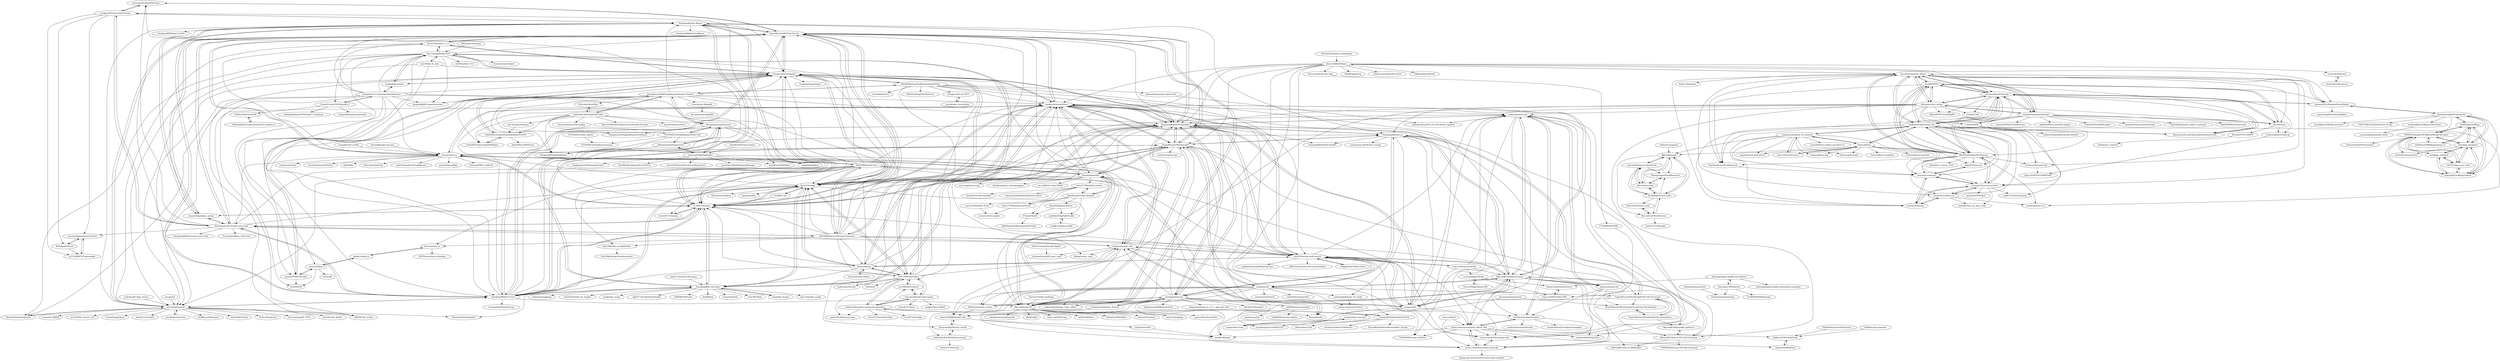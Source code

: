digraph G {
"pansong291/XQuickEnergy" -> "yongjun925/autocollectenergy" ["e"=1]
"pansong291/XQuickEnergy" -> "SuperMonster003/Ant-Forest" ["e"=1]
"sky-wei/xposed-rimet" -> "SmileZXLee/OpenDingTalkHelperForiOS" ["e"=1]
"WithHades/forest" -> "Joysing/AlipayAutoGetForest"
"WithHades/forest" -> "yy1193889747/xposedapk"
"YJBeetle/unnpk" -> "binronn/NeteaseUnpackTools"
"YJBeetle/unnpk" -> "zhouhang95/neox_tools"
"YJBeetle/unnpk" -> "xforce/neox-tools"
"YJBeetle/unnpk" -> "ZhangFengze/NeoXResearch"
"YJBeetle/unnpk" -> "MarcosVLl2/NeoXtractor"
"hyb1996/AutoJs-Docs" -> "hyb1996/Auto.js-VSCode-Extension"
"hyb1996/AutoJs-Docs" -> "clearw5/Auto.js"
"hyb1996/AutoJs-Docs" -> "snailuncle/autojsDemo"
"hyb1996/AutoJs-Docs" -> "SuperMonster003/Ant-Forest"
"hyb1996/AutoJs-Docs" -> "hyb1996/Auto.js-ApkBuilder"
"hyb1996/AutoJs-Docs" -> "Orange-shirt/OrangeJs"
"hyb1996/AutoJs-Docs" -> "bjc5233/autojs"
"hyb1996/AutoJs-Docs" -> "e1399579/autojs"
"hyb1996/AutoJs-Docs" -> "zrk1993/autojs-web-control"
"hyb1996/AutoJs-Docs" -> "kkevsekk1/AutoX"
"hyb1996/AutoJs-Docs" -> "Ericwyn/Auto.js"
"hyb1996/AutoJs-Docs" -> "start201711/autojs"
"hyb1996/AutoJs-Docs" -> "JavisPeng/taojinbi"
"hyb1996/AutoJs-Docs" -> "Nick-Hopps/Ant-Forest-autoscript"
"hyb1996/AutoJs-Docs" -> "hamibot/hamibot"
"1414044032/DingDingAutoPlayCard" -> "chenqingspring/dd-punch"
"1414044032/DingDingAutoPlayCard" -> "pMotato/autodingserverv1"
"1414044032/DingDingAutoPlayCard" -> "whisper90/DingDingHelper"
"1414044032/DingDingAutoPlayCard" -> "1414044032/TengXun-jianquan"
"anywhere2go/auto_player" -> "lisai9093/YYS"
"anywhere2go/auto_player" -> "aicezam/SmartOnmyoji"
"anywhere2go/auto_player" -> "AcademicDog/onmyoji_bot"
"anywhere2go/auto_player" -> "BluePlumStudio/FK-Onmyoji"
"anywhere2go/auto_player" -> "hanmin0822/RaphaelScriptHelper"
"anywhere2go/auto_player" -> "ystyle/tensorflow-yys"
"anywhere2go/auto_player" -> "RicardaY/yys"
"anywhere2go/auto_player" -> "zzliux/assttyys_autojs"
"anywhere2go/auto_player" -> "Jinnrry/RobotHelper"
"anywhere2go/auto_player" -> "xwang233/yys-auto-yuhun"
"anywhere2go/auto_player" -> "luoy2/pyOnmyoji"
"anywhere2go/auto_player" -> "runhey/OnmyojiAutoScript"
"anywhere2go/auto_player" -> "bode135/pydamo" ["e"=1]
"anywhere2go/auto_player" -> "li-zheng-hao/yysScript"
"anywhere2go/auto_player" -> "TinyHandsome/FxxkOnmyoji"
"e1399579/autojs" -> "Nick-Hopps/Ant-Forest-autoscript"
"e1399579/autojs" -> "bjc5233/autojs"
"e1399579/autojs" -> "SuperMonster003/Ant-Forest"
"e1399579/autojs" -> "TonyJiangWJ/Ant-Forest"
"e1399579/autojs" -> "snailuncle/autojsDemo"
"e1399579/autojs" -> "start201711/autojs"
"e1399579/autojs" -> "Orange-shirt/OrangeJs"
"e1399579/autojs" -> "TonyJiangWJ/Unify-Sign"
"e1399579/autojs" -> "TonyJiangWJ/Ant-Manor"
"e1399579/autojs" -> "clearw5/Auto.js"
"e1399579/autojs" -> "SuperMonster003/AutoJs6"
"e1399579/autojs" -> "TonyJiangWJ/AutoScriptBase"
"e1399579/autojs" -> "congwulong/alipay_autojs"
"e1399579/autojs" -> "zrk1993/autojs-web-control"
"e1399579/autojs" -> "yongjun925/autocollectenergy"
"Nick-Hopps/Ant-Forest-autoscript" -> "e1399579/autojs"
"Nick-Hopps/Ant-Forest-autoscript" -> "SuperMonster003/Ant-Forest"
"Nick-Hopps/Ant-Forest-autoscript" -> "TonyJiangWJ/Ant-Forest"
"Nick-Hopps/Ant-Forest-autoscript" -> "congwulong/alipay_autojs"
"Nick-Hopps/Ant-Forest-autoscript" -> "TonyJiangWJ/Ant-Forest-autoscript"
"Nick-Hopps/Ant-Forest-autoscript" -> "yongjun925/autocollectenergy"
"Nick-Hopps/Ant-Forest-autoscript" -> "snailuncle/autojsDemo"
"Nick-Hopps/Ant-Forest-autoscript" -> "pansong291/XQuickEnergy" ["e"=1]
"Nick-Hopps/Ant-Forest-autoscript" -> "hyb1996/Auto.js-VSCode-Extension"
"Nick-Hopps/Ant-Forest-autoscript" -> "bjc5233/autojs"
"Nick-Hopps/Ant-Forest-autoscript" -> "clearw5/Auto.js"
"Nick-Hopps/Ant-Forest-autoscript" -> "TonyJiangWJ/Ant-Manor"
"Nick-Hopps/Ant-Forest-autoscript" -> "Joysing/AlipayAutoGetForest"
"Nick-Hopps/Ant-Forest-autoscript" -> "luoyanbei/Alipay_AntForest" ["e"=1]
"Nick-Hopps/Ant-Forest-autoscript" -> "kangour/autojs_sdk"
"yongjun925/autocollectenergy" -> "pansong291/XQuickEnergy" ["e"=1]
"yongjun925/autocollectenergy" -> "Joysing/AlipayAutoGetForest"
"yongjun925/autocollectenergy" -> "yy1193889747/xposedapk"
"yongjun925/autocollectenergy" -> "WithHades/forest"
"yongjun925/autocollectenergy" -> "Nick-Hopps/Ant-Forest-autoscript"
"yongjun925/autocollectenergy" -> "TonyJiangWJ/Ant-Manor"
"langgithub/CloudControl" -> "zrk1993/autojs-web-control" ["e"=1]
"TheThreeDog/Auto-Lianliankan" -> "Jinnrry/RobotHelper" ["e"=1]
"bjc5233/autojs" -> "e1399579/autojs"
"bjc5233/autojs" -> "bayson/autojs"
"bjc5233/autojs" -> "snailuncle/autojsDemo"
"bjc5233/autojs" -> "Orange-shirt/OrangeJs"
"bjc5233/autojs" -> "TonyJiangWJ/Unify-Sign"
"bjc5233/autojs" -> "SuperMonster003/Ant-Forest"
"bjc5233/autojs" -> "SuperMonster003/AutoJs6"
"bjc5233/autojs" -> "c0411034/autoVideo"
"bjc5233/autojs" -> "Wenmoux/checkbox" ["e"=1]
"bjc5233/autojs" -> "TonyJiangWJ/Ant-Forest"
"bjc5233/autojs" -> "clearw5/Auto.js"
"bjc5233/autojs" -> "CaoZ/JD-Coin" ["e"=1]
"bjc5233/autojs" -> "OreosLab/checkinpanel" ["e"=1]
"bjc5233/autojs" -> "kkevsekk1/AutoX"
"bjc5233/autojs" -> "binux/qiandao" ["e"=1]
"snailuncle/autojsDemo" -> "bjc5233/autojs"
"snailuncle/autojsDemo" -> "zrk1993/autojs-web-control"
"snailuncle/autojsDemo" -> "TonyJiangWJ/AutoScriptBase"
"snailuncle/autojsDemo" -> "e1399579/autojs"
"snailuncle/autojsDemo" -> "Orange-shirt/OrangeJs"
"snailuncle/autojsDemo" -> "SuperMonster003/AutoJs6"
"snailuncle/autojsDemo" -> "SuperMonster003/Ant-Forest"
"snailuncle/autojsDemo" -> "kangour/autojs_sdk"
"snailuncle/autojsDemo" -> "kkevsekk1/AutoX"
"snailuncle/autojsDemo" -> "kkevsekk1/webpack-autojs"
"snailuncle/autojsDemo" -> "clearw5/Auto.js"
"snailuncle/autojsDemo" -> "wiatingpub/autojs"
"snailuncle/autojsDemo" -> "hyb1996/Auto.js-VSCode-Extension"
"snailuncle/autojsDemo" -> "molysama/auto.pro"
"snailuncle/autojsDemo" -> "bayson/autojs"
"SuperMonster003/Ant-Forest" -> "TonyJiangWJ/Ant-Forest"
"SuperMonster003/Ant-Forest" -> "e1399579/autojs"
"SuperMonster003/Ant-Forest" -> "clearw5/Auto.js"
"SuperMonster003/Ant-Forest" -> "Nick-Hopps/Ant-Forest-autoscript"
"SuperMonster003/Ant-Forest" -> "Orange-shirt/OrangeJs"
"SuperMonster003/Ant-Forest" -> "snailuncle/autojsDemo"
"SuperMonster003/Ant-Forest" -> "pansong291/XQuickEnergy" ["e"=1]
"SuperMonster003/Ant-Forest" -> "JavisPeng/taojinbi"
"SuperMonster003/Ant-Forest" -> "SuperMonster003/AutoJs6"
"SuperMonster003/Ant-Forest" -> "hyue418/taobao-11-11" ["e"=1]
"SuperMonster003/Ant-Forest" -> "bjc5233/autojs"
"SuperMonster003/Ant-Forest" -> "TonyJiangWJ/Ant-Manor"
"SuperMonster003/Ant-Forest" -> "kkevsekk1/AutoX"
"SuperMonster003/Ant-Forest" -> "congwulong/alipay_autojs"
"SuperMonster003/Ant-Forest" -> "TonyJiangWJ/AutoScriptBase"
"congwulong/alipay_autojs" -> "Nick-Hopps/Ant-Forest-autoscript"
"congwulong/alipay_autojs" -> "TonyJiangWJ/Ant-Manor"
"congwulong/alipay_autojs" -> "SuperMonster003/Ant-Forest"
"congwulong/alipay_autojs" -> "e1399579/autojs"
"hyb1996/Auto.js-VSCode-Extension" -> "hyb1996/AutoJs-Docs"
"hyb1996/Auto.js-VSCode-Extension" -> "snailuncle/autojsDemo"
"hyb1996/Auto.js-VSCode-Extension" -> "clearw5/Auto.js"
"hyb1996/Auto.js-VSCode-Extension" -> "zrk1993/autojs-web-control"
"hyb1996/Auto.js-VSCode-Extension" -> "Ericwyn/Auto.js"
"hyb1996/Auto.js-VSCode-Extension" -> "pboymt/autojs-dev"
"hyb1996/Auto.js-VSCode-Extension" -> "Nick-Hopps/Ant-Forest-autoscript"
"hyb1996/Auto.js-VSCode-Extension" -> "hyb1996/Auto.js-ApkBuilder"
"hyb1996/Auto.js-VSCode-Extension" -> "e1399579/autojs"
"hyb1996/Auto.js-VSCode-Extension" -> "kangour/autojs_sdk"
"hyb1996/Auto.js-VSCode-Extension" -> "Orange-shirt/OrangeJs"
"hyb1996/Auto.js-VSCode-Extension" -> "bjc5233/autojs"
"hyb1996/Auto.js-VSCode-Extension" -> "SuperMonster003/Ant-Forest"
"hyb1996/Auto.js-VSCode-Extension" -> "bayson/autojs"
"hyb1996/Auto.js-VSCode-Extension" -> "c0411034/autoVideo"
"kangour/autojs_sdk" -> "zrk1993/autojs-web-control"
"kangour/autojs_sdk" -> "TonyJiangWJ/AutoScriptBase"
"kangour/autojs_sdk" -> "snailuncle/autojsDemo"
"kangour/autojs_sdk" -> "autox-community/Autojs_Rhino_Dex"
"kangour/autojs_sdk" -> "66pig/Autojs_tools"
"kangour/autojs_sdk" -> "aobocodoeo/Autojs_code_collect"
"kangour/autojs_sdk" -> "caohuimin/autoJS_news_read"
"kangour/autojs_sdk" -> "yooge/robot"
"kangour/autojs_sdk" -> "xiaorui16888/AutoJsCode"
"AcademicDog/onmyoji_bot" -> "BluePlumStudio/FK-Onmyoji"
"AcademicDog/onmyoji_bot" -> "anywhere2go/auto_player"
"AcademicDog/onmyoji_bot" -> "xwang233/yys-auto-yuhun"
"AcademicDog/onmyoji_bot" -> "aicezam/SmartOnmyoji"
"AcademicDog/onmyoji_bot" -> "sunarainy/onmyoji"
"AcademicDog/onmyoji_bot" -> "luoy2/pyOnmyoji"
"AcademicDog/onmyoji_bot" -> "ystyle/tensorflow-yys"
"AcademicDog/onmyoji_bot" -> "li-zheng-hao/yysScript"
"AcademicDog/onmyoji_bot" -> "OnmyojiX/yyx"
"AcademicDog/onmyoji_bot" -> "lisai9093/YYS"
"AcademicDog/onmyoji_bot" -> "alpha87/Onmyoji"
"AcademicDog/onmyoji_bot" -> "TinyHandsome/FxxkOnmyoji"
"AcademicDog/onmyoji_bot" -> "sundayong/yys-2.0"
"AcademicDog/onmyoji_bot" -> "jiajunsu/calculator_of_Onmyoji"
"AcademicDog/onmyoji_bot" -> "sup817ch/AutoOnmyoji"
"wibiti/uncompyle2" -> "YJBeetle/unnpk" ["e"=1]
"lozy219/TrustScience" -> "jiajunsu/calculator_of_Onmyoji"
"lozy219/TrustScience" -> "OnmyojiX/yyx"
"OnmyojiX/yyx" -> "jiajunsu/calculator_of_Onmyoji"
"OnmyojiX/yyx" -> "OnmyojiX/yyx-launcher"
"OnmyojiX/yyx" -> "AcademicDog/onmyoji_bot"
"OnmyojiX/yyx" -> "OnmyojiX/yyx-app"
"OnmyojiX/yyx" -> "thezion/appsample"
"OnmyojiX/yyx" -> "lozy219/TrustScience"
"OnmyojiX/yyx" -> "BluePlumStudio/FK-Onmyoji"
"OnmyojiX/yyx" -> "nguaduot/yys-pick-dwarf"
"OnmyojiX/yyx" -> "YJBeetle/unnpk"
"OnmyojiX/yyx" -> "xwang233/yys-auto-yuhun"
"OnmyojiX/yyx" -> "OnmyojiX/yyx-snapshot"
"OnmyojiX/yyx" -> "sunarainy/onmyoji"
"start201711/autojs" -> "e1399579/autojs"
"xwang233/yys-auto-yuhun" -> "sunarainy/onmyoji"
"xwang233/yys-auto-yuhun" -> "eprendre/yys_pc_ahk_script"
"xwang233/yys-auto-yuhun" -> "BluePlumStudio/FK-Onmyoji"
"xwang233/yys-auto-yuhun" -> "luoy2/pyOnmyoji"
"xwang233/yys-auto-yuhun" -> "nzaocan/YYSHelper"
"xwang233/yys-auto-yuhun" -> "AcademicDog/onmyoji_bot"
"xwang233/yys-auto-yuhun" -> "ystyle/tensorflow-yys"
"xwang233/yys-auto-yuhun" -> "sup817ch/AutoOnmyoji"
"zhouhang95/neox_tools" -> "MarcosVLl2/NeoXtractor"
"zhouhang95/neox_tools" -> "xforce/neox-tools"
"zhouhang95/neox_tools" -> "binronn/NeteaseUnpackTools"
"zhouhang95/neox_tools" -> "YJBeetle/unnpk"
"zhouhang95/neox_tools" -> "MarcosVLl2/neox_tools"
"zhouhang95/neox_tools" -> "ZhangFengze/NeoXResearch"
"jiajunsu/calculator_of_Onmyoji" -> "OnmyojiX/yyx"
"jiajunsu/calculator_of_Onmyoji" -> "yinxin630/yys-yuhun-calculator-ui" ["e"=1]
"jiajunsu/calculator_of_Onmyoji" -> "nguaduot/yys-pick-dwarf"
"jiajunsu/calculator_of_Onmyoji" -> "thezion/appsample"
"jiajunsu/calculator_of_Onmyoji" -> "lozy219/TrustScience"
"jiajunsu/calculator_of_Onmyoji" -> "luoy2/pyOnmyoji"
"jiajunsu/calculator_of_Onmyoji" -> "YJBeetle/unnpk"
"jiajunsu/calculator_of_Onmyoji" -> "sunarainy/onmyoji"
"jiajunsu/calculator_of_Onmyoji" -> "BluePlumStudio/FK-Onmyoji"
"jiajunsu/calculator_of_Onmyoji" -> "AcademicDog/onmyoji_bot"
"jiajunsu/calculator_of_Onmyoji" -> "OnmyojiX/yyx-app"
"pboymt/autojs-dev" -> "autox-community/autojs-web"
"pboymt/autojs-dev" -> "molysama/auto.pro"
"pboymt/autojs-dev" -> "snailuncle/webpack-autojs"
"pboymt/autojs-dev" -> "SuperMonster003/AutoJs6-TypeScript-Declarations"
"Joysing/AlipayAutoGetForest" -> "yy1193889747/xposedapk"
"Joysing/AlipayAutoGetForest" -> "WithHades/forest"
"sunarainy/onmyoji" -> "luoy2/pyOnmyoji"
"sunarainy/onmyoji" -> "xwang233/yys-auto-yuhun"
"sunarainy/onmyoji" -> "alpha87/Onmyoji"
"luoy2/pyOnmyoji" -> "sunarainy/onmyoji"
"luoy2/pyOnmyoji" -> "ystyle/tensorflow-yys"
"luoy2/pyOnmyoji" -> "xwang233/yys-auto-yuhun"
"1414044032/Sina_Spider" -> "1414044032/TengXun-jianquan"
"yy1193889747/xposedapk" -> "Joysing/AlipayAutoGetForest"
"zarkin404/sweater" -> "ZainCheung/helper-618" ["e"=1]
"zarkin404/sweater" -> "Orange-shirt/OrangeJs" ["e"=1]
"zarkin404/sweater" -> "sleepybear1113/taobaoVisitingVenues" ["e"=1]
"SimonAKing/scrcpy-gui" -> "clearw5/Auto.js" ["e"=1]
"cmlanche/jixieshou-autowatch-kuaishou" -> "Vincentlz/Small-video-speed"
"cmlanche/jixieshou-autowatch-kuaishou" -> "c0411034/autoVideo"
"cmlanche/jixieshou-autowatch-kuaishou" -> "syx1990/auto-watch"
"cmlanche/jixieshou-autowatch-kuaishou" -> "tzz2015/AutoApp"
"cmlanche/jixieshou-autowatch-kuaishou" -> "minggo620/AndroidAutoClick"
"cmlanche/jixieshou-autowatch-kuaishou" -> "love1017best/AutoVideo"
"cmlanche/jixieshou-autowatch-kuaishou" -> "spiritLHL/Hang-up-items" ["e"=1]
"MonsterNone/tmall-miao" -> "JavisPeng/taojinbi" ["e"=1]
"kkevsekk1/AutoX" -> "SuperMonster003/AutoJs6"
"kkevsekk1/AutoX" -> "clearw5/Auto.js"
"kkevsekk1/AutoX" -> "hamibot/hamibot"
"kkevsekk1/AutoX" -> "firerpa/lamda" ["e"=1]
"kkevsekk1/AutoX" -> "snailuncle/autojsDemo"
"kkevsekk1/AutoX" -> "kkevsekk1/webpack-autojs"
"kkevsekk1/AutoX" -> "whyour/qinglong" ["e"=1]
"kkevsekk1/AutoX" -> "pppscn/SmsForwarder" ["e"=1]
"kkevsekk1/AutoX" -> "wanghongenpin/proxypin" ["e"=1]
"kkevsekk1/AutoX" -> "gkd-kit/gkd" ["e"=1]
"kkevsekk1/AutoX" -> "barry-ran/QtScrcpy" ["e"=1]
"kkevsekk1/AutoX" -> "sml2h3/ddddocr" ["e"=1]
"kkevsekk1/AutoX" -> "CodingGay/BlackDex" ["e"=1]
"kkevsekk1/AutoX" -> "r0ysue/r0capture" ["e"=1]
"kkevsekk1/AutoX" -> "SuperMonster003/Ant-Forest"
"Jinnrry/RobotHelper" -> "austin2035/hermit"
"Jinnrry/RobotHelper" -> "anywhere2go/auto_player"
"Jinnrry/RobotHelper" -> "TonyJiangWJ/AutoScriptBase"
"Jinnrry/RobotHelper" -> "hanmin0822/RaphaelScriptHelper"
"Jinnrry/RobotHelper" -> "aicezam/SmartOnmyoji"
"Jinnrry/RobotHelper" -> "Krosxx/Android-Auto-Api" ["e"=1]
"Jinnrry/RobotHelper" -> "hamibot/hamibot"
"Jinnrry/RobotHelper" -> "firerpa/lamda" ["e"=1]
"Jinnrry/RobotHelper" -> "SuperMonster003/AutoJs6"
"Jinnrry/RobotHelper" -> "snailuncle/autojsDemo"
"Jinnrry/RobotHelper" -> "kkevsekk1/AutoX"
"Jinnrry/RobotHelper" -> "WallBreaker2/op" ["e"=1]
"Jinnrry/RobotHelper" -> "imharryzhu/AndroidControl" ["e"=1]
"Jinnrry/RobotHelper" -> "minggo620/AndroidAutoClick"
"Jinnrry/RobotHelper" -> "Efaker/FakerAndroid" ["e"=1]
"ErazerControl/2019double11" -> "dadadadashan/2019double11-jingdong"
"ErazerControl/2019double11" -> "forgetallthing/autojsScripts"
"ErazerControl/2019double11" -> "SoMessThat/Tmall-99"
"ErazerControl/2019double11" -> "sleepybear1113/taobaoVisitingVenues"
"ZainCheung/helper-618" -> "zarkin404/sweater" ["e"=1]
"ZainCheung/helper-618" -> "hyue418/taobao-11-11" ["e"=1]
"ZainCheung/helper-618" -> "Orange-shirt/OrangeJs"
"ZainCheung/helper-618" -> "krapnikkk/JDCouponAssistant" ["e"=1]
"ZainCheung/helper-618" -> "MonsterNone/tmall-miao" ["e"=1]
"ZainCheung/helper-618" -> "czj2369/jd_tb_auto" ["e"=1]
"ZainCheung/helper-618" -> "liuxiaoyucc/jd-helper" ["e"=1]
"ZainCheung/helper-618" -> "jayeew/TaoBaoScripts" ["e"=1]
"ZainCheung/helper-618" -> "SuperMonster003/Ant-Forest"
"ZainCheung/helper-618" -> "c0411034/autoVideo"
"ZainCheung/helper-618" -> "JavisPeng/taojinbi"
"ZainCheung/helper-618" -> "z0ow/tb618"
"ZainCheung/helper-618" -> "bjc5233/autojs"
"ZainCheung/helper-618" -> "try90/taobao-1212" ["e"=1]
"ZainCheung/helper-618" -> "ErazerControl/2019double11"
"leecobaby/shortcuts" -> "JavisPeng/taojinbi" ["e"=1]
"TonyJiangWJ/Ant-Forest" -> "TonyJiangWJ/Ant-Manor"
"TonyJiangWJ/Ant-Forest" -> "SuperMonster003/Ant-Forest"
"TonyJiangWJ/Ant-Forest" -> "TonyJiangWJ/Unify-Sign"
"TonyJiangWJ/Ant-Forest" -> "TonyJiangWJ/AutoScriptBase"
"TonyJiangWJ/Ant-Forest" -> "e1399579/autojs"
"TonyJiangWJ/Ant-Forest" -> "Nick-Hopps/Ant-Forest-autoscript"
"TonyJiangWJ/Ant-Forest" -> "JavisPeng/taojinbi"
"TonyJiangWJ/Ant-Forest" -> "SuperMonster003/AutoJs6"
"TonyJiangWJ/Ant-Forest" -> "pansong291/XQuickEnergy" ["e"=1]
"TonyJiangWJ/Ant-Forest" -> "TonyJiangWJ/Auto.js"
"TonyJiangWJ/Ant-Forest" -> "bjc5233/autojs"
"TonyJiangWJ/Ant-Forest" -> "Orange-shirt/OrangeJs"
"TonyJiangWJ/Ant-Forest" -> "snailuncle/autojsDemo"
"TonyJiangWJ/Ant-Forest" -> "kkevsekk1/AutoX"
"TonyJiangWJ/Ant-Forest" -> "constanline/XQuickEnergy" ["e"=1]
"czj2369/jd_tb_auto" -> "JavisPeng/taojinbi" ["e"=1]
"czj2369/jd_tb_auto" -> "Orange-shirt/OrangeJs" ["e"=1]
"czj2369/jd_tb_auto" -> "ZainCheung/helper-618" ["e"=1]
"czj2369/jd_tb_auto" -> "TonyJiangWJ/Ant-Forest" ["e"=1]
"georgehuan1994/DingDing-Automatic-Clock-in" -> "AndroidCoderPeng/DailyTask"
"georgehuan1994/DingDing-Automatic-Clock-in" -> "SmileZXLee/uni-dingTalkHelper"
"georgehuan1994/DingDing-Automatic-Clock-in" -> "SmileZXLee/OpenDingTalkHelperForiOS"
"georgehuan1994/DingDing-Automatic-Clock-in" -> "rxrw/autojs-dingtalk"
"georgehuan1994/DingDing-Automatic-Clock-in" -> "chenqingspring/dd-punch"
"georgehuan1994/DingDing-Automatic-Clock-in" -> "littleclaw/AutoDing"
"georgehuan1994/DingDing-Automatic-Clock-in" -> "L8426936/CleanUpWeChatZombieFans"
"georgehuan1994/DingDing-Automatic-Clock-in" -> "TonyJiangWJ/Ant-Manor"
"georgehuan1994/DingDing-Automatic-Clock-in" -> "TonyJiangWJ/AutoScriptBase"
"georgehuan1994/DingDing-Automatic-Clock-in" -> "TonyJiangWJ/Ant-Forest"
"georgehuan1994/DingDing-Automatic-Clock-in" -> "Orange-shirt/OrangeJs"
"georgehuan1994/DingDing-Automatic-Clock-in" -> "whisper90/DingDingHelper"
"georgehuan1994/DingDing-Automatic-Clock-in" -> "snailuncle/autojsDemo"
"georgehuan1994/DingDing-Automatic-Clock-in" -> "1414044032/DingDingAutoPlayCard"
"georgehuan1994/DingDing-Automatic-Clock-in" -> "e1399579/autojs"
"SmileZXLee/OpenDingTalkHelperForiOS" -> "SmileZXLee/uni-dingTalkHelper"
"SmileZXLee/OpenDingTalkHelperForiOS" -> "georgehuan1994/DingDing-Automatic-Clock-in"
"SmileZXLee/OpenDingTalkHelperForiOS" -> "SmileZXLee/ZXTheme"
"AndroidCoderPeng/DailyTask" -> "georgehuan1994/DingDing-Automatic-Clock-in"
"AndroidCoderPeng/DailyTask" -> "littleclaw/AutoDing"
"AndroidCoderPeng/DailyTask" -> "SmileZXLee/uni-dingTalkHelper"
"AndroidCoderPeng/DailyTask" -> "SmileZXLee/OpenDingTalkHelperForiOS"
"AndroidCoderPeng/DailyTask" -> "chenqingspring/dd-punch"
"AndroidCoderPeng/DailyTask" -> "Xposed-Modules-Repo/com.fuck.android.rimet" ["e"=1]
"AndroidCoderPeng/DailyTask" -> "whisper90/DingDingHelper"
"AndroidCoderPeng/DailyTask" -> "anysoft/xposed-rimet" ["e"=1]
"AndroidCoderPeng/DailyTask" -> "ServenScorpion/VirtualApp" ["e"=1]
"AndroidCoderPeng/DailyTask" -> "ElegantLiar/DingdingPunchCardDemo"
"AndroidCoderPeng/DailyTask" -> "sky-wei/xposed-rimet" ["e"=1]
"bayson/autojs" -> "bayson/autojs-release"
"bayson/autojs" -> "bjc5233/autojs"
"bayson/autojs" -> "snailuncle/autojsDemo"
"bayson/autojs" -> "zrk1993/autojs-web-control"
"bayson/autojs" -> "Orange-shirt/OrangeJs"
"bayson/autojs" -> "TonyJiangWJ/AutoScriptBase"
"bayson/autojs" -> "molysama/auto.pro"
"bayson/autojs" -> "kangour/autojs_sdk"
"bayson/autojs" -> "TonyJiangWJ/Unify-Sign"
"bayson/autojs" -> "e1399579/autojs"
"bayson/autojs" -> "TonyJiangWJ/Ant-Forest"
"bayson/autojs" -> "c0411034/autoVideo"
"molysama/auto.pro" -> "snailuncle/webpack-autojs"
"molysama/auto.pro" -> "autox-community/autox-super-kit"
"molysama/auto.pro" -> "snailuncle/batchJs2Dex"
"molysama/auto.pro" -> "kkevsekk1/webpack-autojs"
"molysama/auto.pro" -> "autox-community/Autojs_Rhino_Dex"
"molysama/auto.pro" -> "yuboabc/AutojsPro_8.0_Document_Append"
"molysama/auto.pro" -> "autox-community/autojs-web"
"molysama/auto.pro" -> "TonyJiangWJ/AutoScriptBase"
"molysama/auto.pro" -> "710850609/autojs-webView"
"molysama/auto.pro" -> "pboymt/autojs-dev"
"autox-community/autojs-web" -> "autox-community/autox-super-kit"
"sleepybear1113/taobaoVisitingVenues" -> "clearw5/Auto.js"
"sleepybear1113/taobaoVisitingVenues" -> "zarkin404/sweater" ["e"=1]
"sleepybear1113/taobaoVisitingVenues" -> "hyue418/taobao-11-11" ["e"=1]
"sleepybear1113/taobaoVisitingVenues" -> "ErazerControl/2019double11"
"sleepybear1113/taobaoVisitingVenues" -> "Orange-shirt/OrangeJs"
"sleepybear1113/taobaoVisitingVenues" -> "ZainCheung/helper-618"
"sleepybear1113/taobaoVisitingVenues" -> "MonsterNone/tmall-miao" ["e"=1]
"sleepybear1113/taobaoVisitingVenues" -> "jayeew/TaoBaoScripts" ["e"=1]
"sleepybear1113/taobaoVisitingVenues" -> "bjc5233/autojs"
"sleepybear1113/taobaoVisitingVenues" -> "SuperMonster003/Ant-Forest"
"sleepybear1113/taobaoVisitingVenues" -> "krapnikkk/JDCouponAssistant" ["e"=1]
"sleepybear1113/taobaoVisitingVenues" -> "e1399579/autojs"
"sleepybear1113/taobaoVisitingVenues" -> "roceys/Taobao"
"sleepybear1113/taobaoVisitingVenues" -> "JavisPeng/taojinbi"
"sleepybear1113/taobaoVisitingVenues" -> "LXK9301/jd_scripts" ["e"=1]
"TonyJiangWJ/Ant-Manor" -> "TonyJiangWJ/Ant-Forest"
"TonyJiangWJ/Ant-Manor" -> "TonyJiangWJ/Unify-Sign"
"TonyJiangWJ/Ant-Manor" -> "congwulong/alipay_autojs"
"TonyJiangWJ/Ant-Manor" -> "TonyJiangWJ/AutoScriptBase"
"TonyJiangWJ/Ant-Manor" -> "e1399579/autojs"
"TonyJiangWJ/Ant-Manor" -> "SuperMonster003/Ant-Forest"
"TonyJiangWJ/Ant-Manor" -> "TonyJiangWJ/JingDongBeans"
"TonyJiangWJ/Ant-Manor" -> "JavisPeng/taojinbi"
"TonyJiangWJ/Ant-Manor" -> "TonyJiangWJ/Auto.js"
"TonyJiangWJ/Ant-Manor" -> "TonyJiangWJ/Alipay-Credits"
"TonyJiangWJ/Ant-Manor" -> "yongjun925/autocollectenergy"
"TonyJiangWJ/Ant-Manor" -> "Orange-shirt/OrangeJs"
"kkevsekk1/webpack-autojs" -> "molysama/auto.pro"
"kkevsekk1/webpack-autojs" -> "kkevsekk1/Auto.js-VSCode-Extension"
"kkevsekk1/webpack-autojs" -> "snailuncle/webpack-autojs"
"kkevsekk1/webpack-autojs" -> "kkevsekk1/AutoX"
"kkevsekk1/webpack-autojs" -> "snailuncle/autojsDemo"
"kkevsekk1/webpack-autojs" -> "zrk1993/autojs-web-control"
"kkevsekk1/webpack-autojs" -> "yooge/robot"
"kkevsekk1/webpack-autojs" -> "autox-community/autox-super-kit"
"kkevsekk1/webpack-autojs" -> "TonyJiangWJ/AutoScriptBase"
"kkevsekk1/webpack-autojs" -> "pboymt/autojs-dev"
"kkevsekk1/webpack-autojs" -> "aiselp/AutoX"
"kkevsekk1/webpack-autojs" -> "autox-community/Autojs_Rhino_Dex"
"kkevsekk1/webpack-autojs" -> "kkevsekk1/kkevsekk1.github.io"
"kkevsekk1/webpack-autojs" -> "kkevsekk1/Auto.js-ApkBuilder"
"kkevsekk1/webpack-autojs" -> "TonyJiangWJ/Auto.js"
"c0411034/autoVideo" -> "Vincentlz/Small-video-speed"
"c0411034/autoVideo" -> "cmlanche/jixieshou-autowatch-kuaishou"
"c0411034/autoVideo" -> "syx1990/auto-watch"
"c0411034/autoVideo" -> "Orange-shirt/OrangeJs"
"c0411034/autoVideo" -> "bjc5233/autojs"
"c0411034/autoVideo" -> "snailuncle/autojsDemo"
"c0411034/autoVideo" -> "spiritLHL/Hang-up-items" ["e"=1]
"c0411034/autoVideo" -> "TonyJiangWJ/AutoScriptBase"
"c0411034/autoVideo" -> "TonyJiangWJ/Unify-Sign"
"c0411034/autoVideo" -> "e1399579/autojs"
"c0411034/autoVideo" -> "leafxcy/JavaScript" ["e"=1]
"c0411034/autoVideo" -> "ZainCheung/helper-618"
"c0411034/autoVideo" -> "kangour/autojs_sdk"
"c0411034/autoVideo" -> "bayson/autojs"
"c0411034/autoVideo" -> "Yiov/wool" ["e"=1]
"zrk1993/autojs-web-control" -> "TonyJiangWJ/AutoScriptBase"
"zrk1993/autojs-web-control" -> "snailuncle/autojsDemo"
"zrk1993/autojs-web-control" -> "kangour/autojs_sdk"
"zrk1993/autojs-web-control" -> "yooge/robot"
"zrk1993/autojs-web-control" -> "molysama/auto.pro"
"zrk1993/autojs-web-control" -> "snailuncle/autojsWebsocket-koa"
"zrk1993/autojs-web-control" -> "langgithub/CloudControl" ["e"=1]
"zrk1993/autojs-web-control" -> "kkevsekk1/webpack-autojs"
"zrk1993/autojs-web-control" -> "autox-community/Autojs_Rhino_Dex"
"zrk1993/autojs-web-control" -> "at89s52rc/autojs-web-control-docker"
"zrk1993/autojs-web-control" -> "wiatingpub/autojs"
"zrk1993/autojs-web-control" -> "710850609/autojs-webView"
"zrk1993/autojs-web-control" -> "easy-click/easyclick-libs"
"zrk1993/autojs-web-control" -> "bayson/autojs"
"zrk1993/autojs-web-control" -> "autox-community/autojs-web"
"kkevsekk1/kkevsekk1.github.io" -> "kkevsekk1/Auto.js-VSCode-Extension"
"BluePlumStudio/FK-Onmyoji" -> "AcademicDog/onmyoji_bot"
"BluePlumStudio/FK-Onmyoji" -> "xwang233/yys-auto-yuhun"
"BluePlumStudio/FK-Onmyoji" -> "aicezam/SmartOnmyoji"
"BluePlumStudio/FK-Onmyoji" -> "anywhere2go/auto_player"
"BluePlumStudio/FK-Onmyoji" -> "alpha87/Onmyoji"
"BluePlumStudio/FK-Onmyoji" -> "li-zheng-hao/yysScript"
"BluePlumStudio/FK-Onmyoji" -> "sundayong/yys-2.0"
"BluePlumStudio/FK-Onmyoji" -> "sunarainy/onmyoji"
"BluePlumStudio/FK-Onmyoji" -> "ystyle/tensorflow-yys"
"BluePlumStudio/FK-Onmyoji" -> "TinyHandsome/FxxkOnmyoji"
"BluePlumStudio/FK-Onmyoji" -> "lyhlyhl/yys_mouse_click"
"BluePlumStudio/FK-Onmyoji" -> "lisai9093/YYS"
"syx1990/auto-watch" -> "Vincentlz/Small-video-speed"
"syx1990/auto-watch" -> "c0411034/autoVideo"
"xforce/neox-tools" -> "ZhangFengze/NeoXResearch"
"xforce/neox-tools" -> "zhouhang95/neox_tools"
"xforce/neox-tools" -> "binronn/NeteaseUnpackTools"
"xforce/neox-tools" -> "YJBeetle/unnpk"
"SQRPI/JiaGuoMeng" -> "WANGPeisheng1997/JiaGuoMengCalculator"
"SQRPI/JiaGuoMeng" -> "hellobond1989/jiaguomeng_ol"
"SQRPI/JiaGuoMeng" -> "lintx/jgm-calculator"
"SQRPI/JiaGuoMeng" -> "liasica/JiaGuoMengTrainer"
"SQRPI/JiaGuoMeng" -> "Jiahonzheng/JGM-Automator"
"Jiahonzheng/JGM-Automator" -> "euyuil/JiaGuoMengCalculator"
"Jiahonzheng/JGM-Automator" -> "lintx/jgm-calculator"
"Jiahonzheng/JGM-Automator" -> "liasica/JiaGuoMengTrainer"
"Jiahonzheng/JGM-Automator" -> "SQRPI/JiaGuoMeng"
"Jiahonzheng/JGM-Automator" -> "WANGPeisheng1997/JiaGuoMengCalculator"
"Jiahonzheng/JGM-Automator" -> "woshica/JiaGuoMeng-AutoClicker"
"Jiahonzheng/JGM-Automator" -> "hanmin0822/RaphaelScriptHelper"
"Jiahonzheng/JGM-Automator" -> "1061700625/FamilyDream_Script"
"liasica/JiaGuoMengTrainer" -> "WANGPeisheng1997/JiaGuoMengCalculator"
"liasica/JiaGuoMengTrainer" -> "lintx/jgm-calculator"
"liasica/JiaGuoMengTrainer" -> "LSC527/jgm_auto_load"
"liasica/JiaGuoMengTrainer" -> "aersi/jgm_autoload"
"liasica/JiaGuoMengTrainer" -> "SQRPI/JiaGuoMeng"
"WANGPeisheng1997/JiaGuoMengCalculator" -> "SQRPI/JiaGuoMeng"
"WANGPeisheng1997/JiaGuoMengCalculator" -> "liasica/JiaGuoMengTrainer"
"WANGPeisheng1997/JiaGuoMengCalculator" -> "lintx/jgm-calculator"
"WANGPeisheng1997/JiaGuoMengCalculator" -> "hellobond1989/jiaguomeng_ol"
"WANGPeisheng1997/JiaGuoMengCalculator" -> "zz920/dreamsimulator"
"WANGPeisheng1997/JiaGuoMengCalculator" -> "LSC527/jgm_auto_load"
"WANGPeisheng1997/JiaGuoMengCalculator" -> "aersi/jgm_autoload"
"WANGPeisheng1997/JiaGuoMengCalculator" -> "Dwayneten/JGM-Automator"
"lintx/jgm-calculator" -> "WANGPeisheng1997/JiaGuoMengCalculator"
"lintx/jgm-calculator" -> "liasica/JiaGuoMengTrainer"
"lintx/jgm-calculator" -> "LSC527/jgm_auto_load"
"lintx/jgm-calculator" -> "SQRPI/JiaGuoMeng"
"lintx/jgm-calculator" -> "aersi/jgm_autoload"
"lintx/jgm-calculator" -> "Jiahonzheng/JGM-Automator"
"lintx/jgm-calculator" -> "zz920/dreamsimulator"
"aersi/jgm_autoload" -> "LSC527/jgm_auto_load"
"aersi/jgm_autoload" -> "liasica/JiaGuoMengTrainer"
"aersi/jgm_autoload" -> "lintx/jgm-calculator"
"Rlacat/jd-automask" -> "ZainCheung/helper-618" ["e"=1]
"easy-click/easyclick-libs" -> "zrk1993/autojs-web-control"
"easy-click/easyclick-libs" -> "cocotop/MagicHands"
"easy-click/easyclick-libs" -> "yooge/robot"
"easy-click/easyclick-libs" -> "molysama/auto.pro"
"easy-click/easyclick-libs" -> "kkevsekk1/webpack-autojs"
"L8426936/CleanUpWeChatZombieFans" -> "Orange-shirt/OrangeJs"
"L8426936/CleanUpWeChatZombieFans" -> "QiYuTechOrg/QiYuTkServer" ["e"=1]
"L8426936/CleanUpWeChatZombieFans" -> "zrk1993/autojs-web-control"
"L8426936/CleanUpWeChatZombieFans" -> "TonyJiangWJ/AutoScriptBase"
"L8426936/CleanUpWeChatZombieFans" -> "demoshang/autojs-replace-inrt"
"L8426936/CleanUpWeChatZombieFans" -> "zhaoyuelight/DouYin_autoJs"
"L8426936/CleanUpWeChatZombieFans" -> "autox-community/autojs-web"
"L8426936/CleanUpWeChatZombieFans" -> "teardr0p/PanList" ["e"=1]
"L8426936/CleanUpWeChatZombieFans" -> "Orange-shirt/-Js-2019-"
"L8426936/CleanUpWeChatZombieFans" -> "georgehuan1994/DingDing-Automatic-Clock-in"
"L8426936/CleanUpWeChatZombieFans" -> "snailuncle/autojsDemo"
"Orange-shirt/OrangeJs" -> "SuperMonster003/Ant-Forest"
"Orange-shirt/OrangeJs" -> "snailuncle/autojsDemo"
"Orange-shirt/OrangeJs" -> "bjc5233/autojs"
"Orange-shirt/OrangeJs" -> "e1399579/autojs"
"Orange-shirt/OrangeJs" -> "TonyJiangWJ/AutoScriptBase"
"Orange-shirt/OrangeJs" -> "zarkin404/sweater" ["e"=1]
"Orange-shirt/OrangeJs" -> "L8426936/CleanUpWeChatZombieFans"
"Orange-shirt/OrangeJs" -> "ZainCheung/helper-618"
"Orange-shirt/OrangeJs" -> "c0411034/autoVideo"
"Orange-shirt/OrangeJs" -> "LXK9301/jd_scripts" ["e"=1]
"Orange-shirt/OrangeJs" -> "jayeew/TaoBaoScripts" ["e"=1]
"Orange-shirt/OrangeJs" -> "hyue418/taobao-11-11" ["e"=1]
"Orange-shirt/OrangeJs" -> "ivanwhaf/xxqg-helper" ["e"=1]
"Orange-shirt/OrangeJs" -> "krapnikkk/JDCouponAssistant" ["e"=1]
"Orange-shirt/OrangeJs" -> "JavisPeng/taojinbi"
"TonyJiangWJ/AutoScriptBase" -> "zrk1993/autojs-web-control"
"TonyJiangWJ/AutoScriptBase" -> "TonyJiangWJ/Unify-Sign"
"TonyJiangWJ/AutoScriptBase" -> "TonyJiangWJ/Ant-Forest"
"TonyJiangWJ/AutoScriptBase" -> "kangour/autojs_sdk"
"TonyJiangWJ/AutoScriptBase" -> "snailuncle/autojsDemo"
"TonyJiangWJ/AutoScriptBase" -> "molysama/auto.pro"
"TonyJiangWJ/AutoScriptBase" -> "TonyJiangWJ/Ant-Manor"
"TonyJiangWJ/AutoScriptBase" -> "Orange-shirt/OrangeJs"
"TonyJiangWJ/AutoScriptBase" -> "TonyJiangWJ/Auto.js"
"TonyJiangWJ/AutoScriptBase" -> "yooge/robot"
"TonyJiangWJ/AutoScriptBase" -> "kkevsekk1/webpack-autojs"
"TonyJiangWJ/AutoScriptBase" -> "SuperMonster003/AutoJs6"
"TonyJiangWJ/AutoScriptBase" -> "wiatingpub/autojs"
"TonyJiangWJ/AutoScriptBase" -> "TonyJiangWJ/AutoScriptWB"
"TonyJiangWJ/AutoScriptBase" -> "66pig/Autojs_tools"
"lisai9093/YYS" -> "anywhere2go/auto_player"
"lisai9093/YYS" -> "aicezam/SmartOnmyoji"
"lisai9093/YYS" -> "RicardaY/yys"
"lisai9093/YYS" -> "AcademicDog/onmyoji_bot"
"lisai9093/YYS" -> "BluePlumStudio/FK-Onmyoji"
"lisai9093/YYS" -> "zzliux/assttyys_autojs"
"lisai9093/YYS" -> "TinyHandsome/FxxkOnmyoji"
"lisai9093/YYS" -> "runhey/OnmyojiAutoScript"
"lisai9093/YYS" -> "AquamarineCyan/OnmyojiDesktopAssistant"
"lisai9093/YYS" -> "alpha87/Onmyoji"
"lisai9093/YYS" -> "hanmin0822/RaphaelScriptHelper"
"demoshang/autojs-replace-inrt" -> "yuboabc/AutojsPro_8.0_Document_Append"
"autox-community/Autojs_Rhino_Dex" -> "autox-community/autox-super-kit"
"autox-community/Autojs_Rhino_Dex" -> "snailuncle/webpack-autojs"
"autox-community/Autojs_Rhino_Dex" -> "710850609/autojs-webView"
"autox-community/Autojs_Rhino_Dex" -> "chaodchen/BanHua3"
"autox-community/Autojs_Rhino_Dex" -> "autox-community/autojs-web"
"autox-community/Autojs_Rhino_Dex" -> "aiselp/v8plugin"
"autox-community/Autojs_Rhino_Dex" -> "Rakers1024/AutoJsHook"
"autox-community/Autojs_Rhino_Dex" -> "snailuncle/batchJs2Dex"
"Krosxx/Android-Auto-Api" -> "1754048656/FATJS" ["e"=1]
"binronn/NeteaseUnpackTools" -> "YJBeetle/unnpk"
"binronn/NeteaseUnpackTools" -> "zhouhang95/neox_tools"
"binronn/NeteaseUnpackTools" -> "xforce/neox-tools"
"binronn/NeteaseUnpackTools" -> "ZhangFengze/NeoXResearch"
"hellobond1989/jiaguomeng_ol" -> "WANGPeisheng1997/JiaGuoMengCalculator"
"hellobond1989/jiaguomeng_ol" -> "SQRPI/JiaGuoMeng"
"ZhuGeComing/AutoJs-SignIn" -> "caohuimin/autoJS_news_read"
"snailuncle/webpack-autojs" -> "snailuncle/batchJs2Dex"
"snailuncle/webpack-autojs" -> "molysama/auto.pro"
"snailuncle/webpack-autojs" -> "wanZzz6/autoX-webpack-template"
"snailuncle/webpack-autojs" -> "autox-community/Autojs_Rhino_Dex"
"snailuncle/webpack-autojs" -> "snailuncle/autojsNativeJs"
"LSC527/jgm_auto_load" -> "aersi/jgm_autoload"
"LSC527/jgm_auto_load" -> "lintx/jgm-calculator"
"LSC527/jgm_auto_load" -> "liasica/JiaGuoMengTrainer"
"LSC527/jgm_auto_load" -> "WANGPeisheng1997/JiaGuoMengCalculator"
"Rakers1024/AutoJsHook" -> "chaodchen/BanHua3"
"Fofade/douyinFaceDetection" -> "Rakers1024/AutoJsHook"
"xcqlucky/JD_Sign_Action" -> "JavisPeng/taojinbi" ["e"=1]
"TonyJiangWJ/Auto.js" -> "wangwang-code/Study_autoxjs" ["e"=1]
"TonyJiangWJ/Auto.js" -> "TonyJiangWJ/AutoScriptBase"
"imlk0/autojs-unpacker" -> "Rakers1024/AutoJsHook"
"li-zheng-hao/yysScript" -> "liang-2018/YYS-ASSISTANT"
"zhaoyuelight/DouYin_autoJs" -> "xiaorui16888/AutoJsCode"
"zhaoyuelight/DouYin_autoJs" -> "unlimitbladeworks/douyin-autojs"
"xsk666/Autojs-teaching" -> "justhson/autojs"
"xsk666/Autojs-teaching" -> "xsk666/Autojs-hot-update"
"github-h/Auto.js" -> "Ericwyn/Auto.js"
"github-h/Auto.js" -> "roceys/Taobao"
"kkevsekk1/Auto.js-VSCode-Extension" -> "kkevsekk1/Auto.js-ApkBuilder"
"kkevsekk1/Auto.js-VSCode-Extension" -> "kkevsekk1/kkevsekk1.github.io"
"kkevsekk1/Auto.js-VSCode-Extension" -> "kkevsekk1/webpack-autojs"
"kkevsekk1/Auto.js-VSCode-Extension" -> "710850609/Auto.js-VSCode-Extension"
"Ericwyn/Auto.js" -> "github-h/Auto.js"
"Ericwyn/Auto.js" -> "NEPDream/Auto.js-backup"
"woshica/JiaGuoMeng-AutoClicker" -> "yusanshi/Jiaguomeng_Assist"
"LengGeng/AutoOnmyoji" -> "liang-2018/YYS-ASSISTANT"
"bayson/autojs-release" -> "bayson/autojs"
"SoMessThat/Tmall-99" -> "MaNongXiaoGang/taobao201911.github.io"
"MaNongXiaoGang/taobao201911.github.io" -> "SoMessThat/Tmall-99"
"gxcuit/auto_everything" -> "Orange-shirt/-Js-2019-"
"Orange-shirt/-Js-2019-" -> "gxcuit/auto_everything"
"huanghyw/jd_seckill" -> "clearw5/Auto.js" ["e"=1]
"omxmo/xb" -> "JavisPeng/taojinbi" ["e"=1]
"hyue418/taobao-11-11" -> "SuperMonster003/Ant-Forest" ["e"=1]
"hyue418/taobao-11-11" -> "ZainCheung/helper-618" ["e"=1]
"hyue418/taobao-11-11" -> "JavisPeng/taojinbi" ["e"=1]
"hyue418/taobao-11-11" -> "Orange-shirt/OrangeJs" ["e"=1]
"hyue418/taobao-11-11" -> "clearw5/Auto.js" ["e"=1]
"JavisPeng/taojinbi" -> "leecobaby/shortcuts" ["e"=1]
"JavisPeng/taojinbi" -> "MonsterNone/tmall-miao" ["e"=1]
"JavisPeng/taojinbi" -> "TonyJiangWJ/Ant-Forest"
"JavisPeng/taojinbi" -> "SuperMonster003/Ant-Forest"
"JavisPeng/taojinbi" -> "shufflewzc/fakergone" ["e"=1]
"JavisPeng/taojinbi" -> "curtinlv/JD-Script" ["e"=1]
"JavisPeng/taojinbi" -> "Toulu-debug/enen" ["e"=1]
"JavisPeng/taojinbi" -> "lan-tianxiang/JS_TOOL" ["e"=1]
"JavisPeng/taojinbi" -> "LXK9301/jd_scripts" ["e"=1]
"JavisPeng/taojinbi" -> "wisz2021/jd_docker" ["e"=1]
"JavisPeng/taojinbi" -> "OreosLab/checkinpanel" ["e"=1]
"JavisPeng/taojinbi" -> "passerby-b/JDDJ" ["e"=1]
"JavisPeng/taojinbi" -> "zero205/JD_tencent_scf" ["e"=1]
"JavisPeng/taojinbi" -> "EvineDeng/jd-base" ["e"=1]
"JavisPeng/taojinbi" -> "smiek2121/scripts" ["e"=1]
"TonyJiangWJ/Unify-Sign" -> "TonyJiangWJ/Ant-Manor"
"TonyJiangWJ/Unify-Sign" -> "TonyJiangWJ/AutoScriptBase"
"TonyJiangWJ/Unify-Sign" -> "TonyJiangWJ/Ant-Forest"
"TonyJiangWJ/Unify-Sign" -> "lucienyida/yida" ["e"=1]
"TonyJiangWJ/Unify-Sign" -> "bjc5233/autojs"
"TonyJiangWJ/Unify-Sign" -> "e1399579/autojs"
"TonyJiangWJ/Unify-Sign" -> "Litre-WU/Sign" ["e"=1]
"TonyJiangWJ/Unify-Sign" -> "miantj/jd_Scripts" ["e"=1]
"TonyJiangWJ/Unify-Sign" -> "hex-ci/smzdm_script" ["e"=1]
"TonyJiangWJ/Unify-Sign" -> "linbailo/zyqinglong" ["e"=1]
"TonyJiangWJ/Unify-Sign" -> "wd210010/only_for_happly" ["e"=1]
"TonyJiangWJ/Unify-Sign" -> "imoki/sign_script" ["e"=1]
"TonyJiangWJ/Unify-Sign" -> "zjk2017/ArcadiaScriptPublic" ["e"=1]
"TonyJiangWJ/Unify-Sign" -> "3288588344/toulu" ["e"=1]
"TonyJiangWJ/Unify-Sign" -> "darkbfly/ql" ["e"=1]
"fykrel/DingDing-SayNo" -> "67here/OwnJS"
"fykrel/DingDing-SayNo" -> "yqchilde/DingTalkClockIn"
"hamibot/hamibot" -> "SuperMonster003/AutoJs6"
"hamibot/hamibot" -> "kkevsekk1/AutoX"
"hamibot/hamibot" -> "hamibot/awesome-hamibot"
"hamibot/hamibot" -> "dundunnp/auto_xuexiqiangguo" ["e"=1]
"hamibot/hamibot" -> "clearw5/Auto.js"
"hamibot/hamibot" -> "firerpa/lamda" ["e"=1]
"hamibot/hamibot" -> "snailuncle/autojsDemo"
"hamibot/hamibot" -> "TonyJiangWJ/AutoScriptBase"
"hamibot/hamibot" -> "bjc5233/autojs"
"hamibot/hamibot" -> "batu1579/hamibot-starter"
"hamibot/hamibot" -> "sec-an/Better-Auto-XXQG" ["e"=1]
"hamibot/hamibot" -> "Orange-shirt/OrangeJs"
"hamibot/hamibot" -> "yooge/robot"
"hamibot/hamibot" -> "auto-xxqg/auto-xxqg" ["e"=1]
"hamibot/hamibot" -> "SuperMonster003/Ant-Forest"
"rxrw/autojs-dingtalk" -> "ker-ge/autojs-dingtalk"
"yooge/robot" -> "autox-community/autojs-web"
"yooge/robot" -> "yooge/robot-tools"
"yooge/robot" -> "zrk1993/autojs-web-control"
"yooge/robot" -> "kkevsekk1/webpack-autojs"
"yooge/robot" -> "molysama/auto.pro"
"yooge/robot" -> "yooge/autojs-vue-mini"
"yooge/robot" -> "TonyJiangWJ/AutoScriptBase"
"yooge/robot" -> "snailuncle/webpack-autojs"
"yooge/robot" -> "TonyJiangWJ/Auto.js"
"yooge/robot" -> "kangour/autojs_sdk"
"yooge/robot" -> "snailuncle/autojsDemo"
"chaodchen/BanHua3" -> "Rakers1024/AutoJsHook"
"zzliux/assttyys_autojs" -> "aicezam/SmartOnmyoji"
"zzliux/assttyys_autojs" -> "RicardaY/yys"
"zzliux/assttyys_autojs" -> "lisai9093/YYS"
"zzliux/assttyys_autojs" -> "anywhere2go/auto_player"
"zzliux/assttyys_autojs" -> "TonyJiangWJ/AutoScriptBase"
"zzliux/assttyys_autojs" -> "runhey/OnmyojiAutoScript"
"zzliux/assttyys_autojs" -> "Zebartin/autoxjs-scripts" ["e"=1]
"zzliux/assttyys_autojs" -> "molysama/auto.pro"
"zzliux/assttyys_autojs" -> "runhey/OASX"
"zzliux/assttyys_autojs" -> "YaKun9/YYS-AutoHelpMe"
"zzliux/assttyys_autojs" -> "BluePlumStudio/FK-Onmyoji"
"zzliux/assttyys_autojs" -> "autox-community/autojs-web"
"zzliux/assttyys_autojs" -> "AquamarineCyan/OnmyojiDesktopAssistant"
"zzliux/assttyys_autojs" -> "TonyJiangWJ/Auto.js"
"zzliux/assttyys_autojs" -> "runhey/Uowl" ["e"=1]
"caoccao/Javet" -> "autox-community/autox-super-kit" ["e"=1]
"caoccao/Javet" -> "autox-community/Autojs_Rhino_Dex" ["e"=1]
"Vincentlz/Small-video-speed" -> "c0411034/autoVideo"
"Vincentlz/Small-video-speed" -> "cmlanche/jixieshou-autowatch-kuaishou"
"Vincentlz/Small-video-speed" -> "syx1990/auto-watch"
"Vincentlz/Small-video-speed" -> "jiemo9527/wool" ["e"=1]
"Vincentlz/Small-video-speed" -> "atigger/Auto-Tiktok"
"austin2035/hermit" -> "austin2035/hermit-py"
"jayeew/TaoBaoScripts" -> "roceys/Taobao" ["e"=1]
"jayeew/TaoBaoScripts" -> "Orange-shirt/OrangeJs" ["e"=1]
"jayeew/TaoBaoScripts" -> "z0ow/tb618" ["e"=1]
"hamibot/awesome-hamibot" -> "batu1579/hamibot-starter"
"hamibot/awesome-hamibot" -> "67here/OwnJS"
"hamibot/awesome-hamibot" -> "yqchilde/DingTalkClockIn"
"hamibot/awesome-hamibot" -> "fykrel/DingDing-SayNo"
"hamibot/awesome-hamibot" -> "hamibot/hamibot"
"hamibot/awesome-hamibot" -> "batu1579/hamibot-assistant"
"unlimitbladeworks/douyin-autojs" -> "leslie10150/douyin" ["e"=1]
"unlimitbladeworks/douyin-autojs" -> "zhaoyuelight/DouYin_autoJs"
"SmileZXLee/uni-dingTalkHelper" -> "SmileZXLee/OpenDingTalkHelperForiOS"
"yooge/robot-tools" -> "yooge/autojs-vue-mini"
"yooge/autojs-vue-mini" -> "yooge/robot-tools"
"cnsource/Hamibot-Tools" -> "cnsource/Auto-upinfo"
"TinyHandsome/FxxkOnmyoji" -> "sunarainy/onmyoji"
"lizhizhuanshu/autolua" -> "lizhizhuanshu/autolua2"
"roceys/Taobao" -> "github-h/Auto.js"
"roceys/Taobao" -> "jayeew/TaoBaoScripts" ["e"=1]
"roceys/Taobao" -> "z0ow/tb618"
"roceys/Taobao" -> "roceys/JD"
"austin2035/hermit-py" -> "austin2035/hermit"
"alpha87/Onmyoji" -> "sunarainy/onmyoji"
"SuperMonster003/AutoJs6" -> "kkevsekk1/AutoX"
"SuperMonster003/AutoJs6" -> "hamibot/hamibot"
"SuperMonster003/AutoJs6" -> "aiselp/AutoX"
"SuperMonster003/AutoJs6" -> "snailuncle/autojsDemo"
"SuperMonster003/AutoJs6" -> "clearw5/Auto.js"
"SuperMonster003/AutoJs6" -> "TonyJiangWJ/Ant-Forest"
"SuperMonster003/AutoJs6" -> "TonyJiangWJ/Auto.js"
"SuperMonster003/AutoJs6" -> "firerpa/lamda" ["e"=1]
"SuperMonster003/AutoJs6" -> "SuperMonster003/Ant-Forest"
"SuperMonster003/AutoJs6" -> "bjc5233/autojs"
"SuperMonster003/AutoJs6" -> "TonyJiangWJ/AutoScriptBase"
"SuperMonster003/AutoJs6" -> "e1399579/autojs"
"SuperMonster003/AutoJs6" -> "SuperMonster003/AutoJs6-VSCode-Extension"
"SuperMonster003/AutoJs6" -> "viarotel-org/escrcpy" ["e"=1]
"SuperMonster003/AutoJs6" -> "zrk1993/autojs-web-control"
"hanmin0822/RaphaelScriptHelper" -> "anywhere2go/auto_player"
"hanmin0822/RaphaelScriptHelper" -> "aicezam/SmartOnmyoji"
"hanmin0822/RaphaelScriptHelper" -> "Jiahonzheng/JGM-Automator"
"hanmin0822/RaphaelScriptHelper" -> "quzusheng/WowAttackHelper" ["e"=1]
"jiuzhi-1/meituan-shenquan" -> "TonyJiangWJ/Unify-Sign" ["e"=1]
"SuperMonster003/AutoJs6-VSCode-Extension" -> "SuperMonster003/AutoJs6-Documentation"
"SuperMonster003/AutoJs6-VSCode-Extension" -> "aiselp/v8plugin"
"SuperMonster003/AutoJs6-VSCode-Extension" -> "SuperMonster003/AutoJs6-TypeScript-Declarations"
"SuperMonster003/AutoJs6-VSCode-Extension" -> "kkevsekk1/Auto.js-VSCode-Extension"
"SuperMonster003/AutoJs6-VSCode-Extension" -> "TonyJiangWJ/Auto.js"
"wiatingpub/autojs" -> "xiaorui16888/AutoJsCode"
"wiatingpub/autojs" -> "zrk1993/autojs-web-control"
"wiatingpub/autojs" -> "snailuncle/autojsDemo"
"wiatingpub/autojs" -> "TonyJiangWJ/AutoScriptBase"
"wiatingpub/autojs" -> "Zebartin/autoxjs-scripts" ["e"=1]
"wiatingpub/autojs" -> "Dylanchouxd/Autojs_Douyin" ["e"=1]
"wiatingpub/autojs" -> "autox-community/autox-super-kit"
"wiatingpub/autojs" -> "xsk666/Autojs-teaching"
"wiatingpub/autojs" -> "SuperMonster003/AutoJs6"
"wiatingpub/autojs" -> "dengzemiao/DZMAutojsTools"
"wiatingpub/autojs" -> "kangour/autojs_sdk"
"wiatingpub/autojs" -> "dengzemiao/auto.js_4.1.1_apk_and_code"
"wiatingpub/autojs" -> "aobocodoeo/Autojs_code_collect"
"wiatingpub/autojs" -> "blackcd318/autojs4"
"wiatingpub/autojs" -> "yooge/robot"
"yqchilde/DingTalkClockIn" -> "neekko33/ding-clockIn"
"neekko33/ding-clockIn" -> "yqchilde/DingTalkClockIn"
"RicardaY/yys" -> "aicezam/SmartOnmyoji"
"RicardaY/yys" -> "RicardaY/YYS-ASSIST"
"RicardaY/yys" -> "LengGeng/AutoOnmyoji"
"RicardaY/yys" -> "lisai9093/YYS"
"aicezam/SmartOnmyoji" -> "anywhere2go/auto_player"
"aicezam/SmartOnmyoji" -> "RicardaY/yys"
"aicezam/SmartOnmyoji" -> "lisai9093/YYS"
"aicezam/SmartOnmyoji" -> "BluePlumStudio/FK-Onmyoji"
"aicezam/SmartOnmyoji" -> "AcademicDog/onmyoji_bot"
"aicezam/SmartOnmyoji" -> "zzliux/assttyys_autojs"
"aicezam/SmartOnmyoji" -> "AquamarineCyan/OnmyojiDesktopAssistant"
"aicezam/SmartOnmyoji" -> "YaKun9/YYS-AutoHelpMe"
"aicezam/SmartOnmyoji" -> "runhey/Uowl" ["e"=1]
"aicezam/SmartOnmyoji" -> "runhey/OnmyojiAutoScript"
"aicezam/SmartOnmyoji" -> "hanmin0822/RaphaelScriptHelper"
"aicezam/SmartOnmyoji" -> "xwang233/yys-auto-yuhun"
"aicezam/SmartOnmyoji" -> "LengGeng/AutoOnmyoji"
"aicezam/SmartOnmyoji" -> "TinyHandsome/FxxkOnmyoji"
"aicezam/SmartOnmyoji" -> "runhey/OASX"
"ZhangFengze/NeoXResearch" -> "xforce/neox-tools"
"batu1579/hamibot-starter" -> "batu1579/hamibot-assistant"
"batu1579/hamibot-starter" -> "hamibot/awesome-hamibot"
"batu1579/hamibot-starter" -> "hamibot/vscode-hamibot"
"batu1579/hamibot-starter" -> "cnsource/Hamibot-Tools"
"batu1579/hamibot-starter" -> "laosanyuan/HamibotRemoteControl"
"xiaorui16888/AutoJsCode" -> "zhaoyuelight/DouYin_autoJs"
"xiaorui16888/AutoJsCode" -> "aiselp/v8plugin"
"67here/OwnJS" -> "RayWangQvQ/Ray.HamibotScripts"
"fantonglang/go-mobile-automation" -> "Dasongzi1366/AutoGo"
"fantonglang/go-mobile-automation" -> "fantonglang/go-mobile-automation-examples"
"fantonglang/go-mobile-automation" -> "cheese-framework/cheese"
"SuperMonster003/AutoJs6-TypeScript-Declarations" -> "SuperMonster003/AutoJs6-Documentation"
"miantj/jd_Scripts" -> "TonyJiangWJ/Unify-Sign" ["e"=1]
"Zebartin/autoxjs-scripts" -> "wiatingpub/autojs" ["e"=1]
"Zebartin/autoxjs-scripts" -> "xiaorui16888/AutoJsCode" ["e"=1]
"littleclaw/AutoDing" -> "AndroidCoderPeng/DailyTask"
"SuperMonster003/AutoJs6-Documentation" -> "SuperMonster003/AutoJs6-TypeScript-Declarations"
"SuperMonster003/AutoJs6-Documentation" -> "SuperMonster003/AutoJs6-VSCode-Extension"
"SuperMonster003/AutoJs6-Documentation" -> "kkevsekk1/kkevsekk1.github.io"
"batu1579/hamibot-assistant" -> "cnsource/Auto-upinfo"
"TonyJiangWJ/Auto.js" -> "SuperMonster003/AutoJs6-VSCode-Extension"
"TonyJiangWJ/Auto.js" -> "kkevsekk1/Auto.js-VSCode-Extension"
"TonyJiangWJ/Auto.js" -> "SuperMonster003/AutoJs6"
"TonyJiangWJ/Auto.js" -> "aiselp/AutoX"
"TonyJiangWJ/Auto.js" -> "ozobiozobi/Autoxjs_v6_ozobi"
"TonyJiangWJ/Auto.js" -> "autox-community/autox-super-kit"
"TonyJiangWJ/Auto.js" -> "TonyJiangWJ/AutoScriptWB"
"runhey/OnmyojiAutoScript" -> "aicezam/SmartOnmyoji"
"runhey/OnmyojiAutoScript" -> "runhey/OASX"
"runhey/OnmyojiAutoScript" -> "zzliux/assttyys_autojs"
"runhey/OnmyojiAutoScript" -> "LmeSzinc/StarRailCopilot" ["e"=1]
"runhey/OnmyojiAutoScript" -> "lisai9093/YYS"
"runhey/OnmyojiAutoScript" -> "AcademicDog/onmyoji_bot"
"runhey/OnmyojiAutoScript" -> "anywhere2go/auto_player"
"runhey/OnmyojiAutoScript" -> "LmeSzinc/AzurLaneAutoScript" ["e"=1]
"runhey/OnmyojiAutoScript" -> "RicardaY/yys"
"runhey/OnmyojiAutoScript" -> "infstellar/genshin_impact_assistant" ["e"=1]
"runhey/OnmyojiAutoScript" -> "AquamarineCyan/OnmyojiDesktopAssistant"
"runhey/OnmyojiAutoScript" -> "MaaXYZ/MaaFramework" ["e"=1]
"runhey/OnmyojiAutoScript" -> "BluePlumStudio/FK-Onmyoji"
"runhey/OnmyojiAutoScript" -> "moesnow/March7thAssistant" ["e"=1]
"runhey/OnmyojiAutoScript" -> "babalae/better-genshin-impact" ["e"=1]
"aiselp/AutoX" -> "ozobiozobi/Autoxjs_v6_ozobi"
"aiselp/AutoX" -> "SuperMonster003/AutoJs6"
"aiselp/AutoX" -> "TonyJiangWJ/Auto.js"
"aiselp/AutoX" -> "autox-community/autox-super-kit"
"aiselp/AutoX" -> "kkevsekk1/webpack-autojs"
"aiselp/AutoX" -> "autox-community/AutoX"
"aiselp/AutoX" -> "snailuncle/autojsDemo"
"aiselp/AutoX" -> "kkevsekk1/AutoX"
"aiselp/AutoX" -> "automan-bot/AutoX"
"aiselp/AutoX" -> "SuperMonster003/AutoJs6-VSCode-Extension"
"aiselp/AutoX" -> "Zebartin/autoxjs-scripts" ["e"=1]
"aiselp/AutoX" -> "aiselp/AutoxDoc"
"aiselp/AutoX" -> "xiaorui16888/AutoJsCode"
"aiselp/AutoX" -> "codeskyblue/uiautodev" ["e"=1]
"aiselp/AutoX" -> "wiatingpub/autojs"
"openautojs/openautojs" -> "aiselp/v8plugin"
"openautojs/openautojs" -> "SuperMonster003/AutoJs6-TypeScript-Declarations"
"Dylanchouxd/Autojs_Douyin" -> "unlimitbladeworks/douyin-autojs" ["e"=1]
"Dylanchouxd/Autojs_Douyin" -> "wiatingpub/autojs" ["e"=1]
"Dylanchouxd/Autojs_Douyin" -> "xiaorui16888/AutoJsCode" ["e"=1]
"minggo620/AndroidAutoClick" -> "qNone/AutoClick" ["e"=1]
"minggo620/AndroidAutoClick" -> "unclepizza/AutoClickService"
"minggo620/AndroidAutoClick" -> "BruceWind/AndroidScreenShot_SysApi" ["e"=1]
"minggo620/AndroidAutoClick" -> "xuyisheng/AccessibilityUtil" ["e"=1]
"minggo620/AndroidAutoClick" -> "cmlanche/jixieshou-autowatch-kuaishou"
"1754048656/FATJS" -> "topcoco/ESP32-BLE-HID"
"runhey/OASX" -> "runhey/OnmyojiAutoScript-website"
"runhey/OASX" -> "AquamarineCyan/OnmyojiDesktopAssistant"
"cocotop/MagicHands" -> "0cococ/MagicHands-IDE"
"cocotop/MagicHands" -> "cheese-framework/cheese"
"cocotop/MagicHands" -> "topcoco/ESP32-BLE-HID"
"0cococ/MagicHands-IDE" -> "cocotop/MagicHands"
"autox-community/autox-super-kit" -> "autox-community/autojs-web"
"autox-community/autox-super-kit" -> "autox-community/Autojs_Rhino_Dex"
"autox-community/autox-super-kit" -> "lanaqi-opensource/autox-typescript-template"
"RicardaY/YYS-ASSIST" -> "cbcbliu/yys_android"
"aiselp/AutoxDoc" -> "aiselp/v8plugin"
"Pactum7/ticket-grabbing" -> "kkevsekk1/AutoX" ["e"=1]
"CaoZ/JD-Coin" -> "bjc5233/autojs" ["e"=1]
"CaoZ/JD-Coin" -> "e1399579/autojs" ["e"=1]
"clearw5/Auto.js" -> "kkevsekk1/AutoX"
"clearw5/Auto.js" -> "SuperMonster003/Ant-Forest"
"clearw5/Auto.js" -> "android-hacker/VirtualXposed" ["e"=1]
"clearw5/Auto.js" -> "SuperMonster003/AutoJs6"
"clearw5/Auto.js" -> "asLody/VirtualApp" ["e"=1]
"clearw5/Auto.js" -> "snailuncle/autojsDemo"
"clearw5/Auto.js" -> "hamibot/hamibot"
"clearw5/Auto.js" -> "Tencent/QMUI_Android" ["e"=1]
"clearw5/Auto.js" -> "e1399579/autojs"
"clearw5/Auto.js" -> "hyb1996/AutoJs-Docs"
"clearw5/Auto.js" -> "wechaty/wechaty" ["e"=1]
"clearw5/Auto.js" -> "taichi-framework/TaiChi" ["e"=1]
"clearw5/Auto.js" -> "didi/DoKit" ["e"=1]
"clearw5/Auto.js" -> "littlecodersh/ItChat" ["e"=1]
"clearw5/Auto.js" -> "hyb1996/Auto.js-VSCode-Extension"
"Justson/DingDingHelper" -> "chenqingspring/dd-punch"
"Justson/DingDingHelper" -> "pMotato/autodingserverv1"
"Justson/DingDingHelper" -> "kevll/DingTalkHelper" ["e"=1]
"Justson/DingDingHelper" -> "xuyisheng/AccessibilityUtil" ["e"=1]
"Justson/DingDingHelper" -> "linglongxin24/DylanStepCount" ["e"=1]
"Justson/DingDingHelper" -> "uniking/dingding"
"Justson/DingDingHelper" -> "KunMinX/Linkage-RecyclerView" ["e"=1]
"Justson/DingDingHelper" -> "JarvisGG/NestedTouchScrollingLayout" ["e"=1]
"Justson/DingDingHelper" -> "JessYanCoding/ProgressManager" ["e"=1]
"topcoco/ESP32-BLE-HID" -> "cheese-framework/cheese"
"MarcosVLl2/neox_tools" -> "MarcosVLl2/NeoXtractor"
"MarcosVLl2/NeoXtractor" -> "MarcosVLl2/neox_tools"
"MarcosVLl2/NeoXtractor" -> "zhouhang95/neox_tools"
"MarcosVLl2/NeoXtractor" -> "hax0r31337/denpk2"
"Dasongzi1366/AutoGo" -> "fantonglang/go-mobile-automation"
"Dasongzi1366/AutoGo" -> "lizhizhuanshu/autolua2"
"Dasongzi1366/AutoGo" -> "EvilDD/MobileManager"
"cheese-framework/cheese" -> "topcoco/ESP32-BLE-HID"
"littleRich/VirtualLocation" -> "Justson/DingDingHelper" ["e"=1]
"chenqingspring/dd-punch" -> "Justson/DingDingHelper"
"chenqingspring/dd-punch" -> "pMotato/autodingserverv1"
"chenqingspring/dd-punch" -> "1414044032/DingDingAutoPlayCard"
"chenqingspring/dd-punch" -> "uniking/dingding"
"chenqingspring/dd-punch" -> "whisper90/DingDingHelper"
"chenqingspring/dd-punch" -> "kevll/DingTalkHelper" ["e"=1]
"chenqingspring/dd-punch" -> "georgehuan1994/DingDing-Automatic-Clock-in"
"chenqingspring/dd-punch" -> "ElegantLiar/DingdingPunchCardDemo"
"pMotato/autodingserverv1" -> "chenqingspring/dd-punch"
"pMotato/autodingserverv1" -> "Justson/DingDingHelper"
"pMotato/autodingserverv1" -> "whisper90/DingDingHelper"
"ystyle/tensorflow-yys" -> "luoy2/pyOnmyoji"
"ystyle/tensorflow-yys" -> "eprendre/yys_pc_ahk_script"
"ystyle/tensorflow-yys" -> "xwang233/yys-auto-yuhun"
"ystyle/tensorflow-yys" -> "sundayong/yys-2.0"
"ozobiozobi/Autoxjs_v6_ozobi" -> "autox-community/AutoX"
"hyb1996/Auto.js-ApkBuilder" -> "hyb1996/AutoJs-RootAutomator"
"pansong291/XQuickEnergy" ["l"="-54.725,10.477", "c"=33]
"yongjun925/autocollectenergy" ["l"="-51.61,16.716"]
"SuperMonster003/Ant-Forest" ["l"="-51.533,16.722"]
"sky-wei/xposed-rimet" ["l"="-54.722,10.443", "c"=33]
"SmileZXLee/OpenDingTalkHelperForiOS" ["l"="-51.666,16.788"]
"WithHades/forest" ["l"="-51.662,16.716"]
"Joysing/AlipayAutoGetForest" ["l"="-51.635,16.713"]
"yy1193889747/xposedapk" ["l"="-51.648,16.727"]
"YJBeetle/unnpk" ["l"="-51.9,16.469"]
"binronn/NeteaseUnpackTools" ["l"="-51.938,16.465"]
"zhouhang95/neox_tools" ["l"="-51.921,16.442"]
"xforce/neox-tools" ["l"="-51.921,16.459"]
"ZhangFengze/NeoXResearch" ["l"="-51.938,16.446"]
"MarcosVLl2/NeoXtractor" ["l"="-51.916,16.425"]
"hyb1996/AutoJs-Docs" ["l"="-51.481,16.715"]
"hyb1996/Auto.js-VSCode-Extension" ["l"="-51.485,16.696"]
"clearw5/Auto.js" ["l"="-51.458,16.673"]
"snailuncle/autojsDemo" ["l"="-51.523,16.664"]
"hyb1996/Auto.js-ApkBuilder" ["l"="-51.411,16.716"]
"Orange-shirt/OrangeJs" ["l"="-51.507,16.722"]
"bjc5233/autojs" ["l"="-51.512,16.698"]
"e1399579/autojs" ["l"="-51.533,16.697"]
"zrk1993/autojs-web-control" ["l"="-51.509,16.625"]
"kkevsekk1/AutoX" ["l"="-51.585,16.655"]
"Ericwyn/Auto.js" ["l"="-51.411,16.777"]
"start201711/autojs" ["l"="-51.522,16.746"]
"JavisPeng/taojinbi" ["l"="-51.527,16.77"]
"Nick-Hopps/Ant-Forest-autoscript" ["l"="-51.554,16.707"]
"hamibot/hamibot" ["l"="-51.563,16.621"]
"1414044032/DingDingAutoPlayCard" ["l"="-51.629,16.861"]
"chenqingspring/dd-punch" ["l"="-51.655,16.859"]
"pMotato/autodingserverv1" ["l"="-51.645,16.886"]
"whisper90/DingDingHelper" ["l"="-51.635,16.838"]
"1414044032/TengXun-jianquan" ["l"="-51.666,16.891"]
"anywhere2go/auto_player" ["l"="-51.734,16.561"]
"lisai9093/YYS" ["l"="-51.736,16.537"]
"aicezam/SmartOnmyoji" ["l"="-51.72,16.548"]
"AcademicDog/onmyoji_bot" ["l"="-51.778,16.542"]
"BluePlumStudio/FK-Onmyoji" ["l"="-51.761,16.548"]
"hanmin0822/RaphaelScriptHelper" ["l"="-51.723,16.499"]
"ystyle/tensorflow-yys" ["l"="-51.785,16.576"]
"RicardaY/yys" ["l"="-51.727,16.519"]
"zzliux/assttyys_autojs" ["l"="-51.668,16.563"]
"Jinnrry/RobotHelper" ["l"="-51.648,16.624"]
"xwang233/yys-auto-yuhun" ["l"="-51.782,16.56"]
"luoy2/pyOnmyoji" ["l"="-51.798,16.553"]
"runhey/OnmyojiAutoScript" ["l"="-51.703,16.526"]
"bode135/pydamo" ["l"="-42.618,-35.623", "c"=40]
"li-zheng-hao/yysScript" ["l"="-51.767,16.516"]
"TinyHandsome/FxxkOnmyoji" ["l"="-51.757,16.534"]
"TonyJiangWJ/Ant-Forest" ["l"="-51.564,16.69"]
"TonyJiangWJ/Unify-Sign" ["l"="-51.559,16.724"]
"TonyJiangWJ/Ant-Manor" ["l"="-51.577,16.715"]
"SuperMonster003/AutoJs6" ["l"="-51.536,16.639"]
"TonyJiangWJ/AutoScriptBase" ["l"="-51.544,16.658"]
"congwulong/alipay_autojs" ["l"="-51.567,16.742"]
"TonyJiangWJ/Ant-Forest-autoscript" ["l"="-51.597,16.736"]
"luoyanbei/Alipay_AntForest" ["l"="41.562,-23.09", "c"=307]
"kangour/autojs_sdk" ["l"="-51.492,16.64"]
"langgithub/CloudControl" ["l"="-0.776,0.82", "c"=108]
"TheThreeDog/Auto-Lianliankan" ["l"="48.349,23.726", "c"=125]
"bayson/autojs" ["l"="-51.502,16.679"]
"c0411034/autoVideo" ["l"="-51.5,16.747"]
"Wenmoux/checkbox" ["l"="-50.871,15.739", "c"=78]
"CaoZ/JD-Coin" ["l"="-50.579,16.695", "c"=675]
"OreosLab/checkinpanel" ["l"="-50.823,15.731", "c"=78]
"binux/qiandao" ["l"="-50.989,15.765", "c"=78]
"kkevsekk1/webpack-autojs" ["l"="-51.537,16.597"]
"wiatingpub/autojs" ["l"="-51.481,16.613"]
"molysama/auto.pro" ["l"="-51.515,16.599"]
"hyue418/taobao-11-11" ["l"="-50.889,15.462", "c"=78]
"pboymt/autojs-dev" ["l"="-51.496,16.59"]
"autox-community/Autojs_Rhino_Dex" ["l"="-51.482,16.572"]
"66pig/Autojs_tools" ["l"="-51.471,16.633"]
"aobocodoeo/Autojs_code_collect" ["l"="-51.448,16.617"]
"caohuimin/autoJS_news_read" ["l"="-51.437,16.584"]
"yooge/robot" ["l"="-51.527,16.612"]
"xiaorui16888/AutoJsCode" ["l"="-51.459,16.58"]
"sunarainy/onmyoji" ["l"="-51.797,16.537"]
"OnmyojiX/yyx" ["l"="-51.835,16.537"]
"alpha87/Onmyoji" ["l"="-51.78,16.525"]
"sundayong/yys-2.0" ["l"="-51.802,16.568"]
"jiajunsu/calculator_of_Onmyoji" ["l"="-51.825,16.52"]
"sup817ch/AutoOnmyoji" ["l"="-51.77,16.573"]
"wibiti/uncompyle2" ["l"="-42.58,-37.093", "c"=306]
"lozy219/TrustScience" ["l"="-51.855,16.514"]
"OnmyojiX/yyx-launcher" ["l"="-51.88,16.553"]
"OnmyojiX/yyx-app" ["l"="-51.839,16.504"]
"thezion/appsample" ["l"="-51.856,16.546"]
"nguaduot/yys-pick-dwarf" ["l"="-51.862,16.53"]
"OnmyojiX/yyx-snapshot" ["l"="-51.859,16.567"]
"eprendre/yys_pc_ahk_script" ["l"="-51.808,16.584"]
"nzaocan/YYSHelper" ["l"="-51.797,16.594"]
"MarcosVLl2/neox_tools" ["l"="-51.933,16.42"]
"yinxin630/yys-yuhun-calculator-ui" ["l"="-9.878,-34.623", "c"=1164]
"autox-community/autojs-web" ["l"="-51.523,16.587"]
"snailuncle/webpack-autojs" ["l"="-51.496,16.571"]
"SuperMonster003/AutoJs6-TypeScript-Declarations" ["l"="-51.495,16.529"]
"1414044032/Sina_Spider" ["l"="-51.695,16.921"]
"zarkin404/sweater" ["l"="-50.844,15.454", "c"=78]
"ZainCheung/helper-618" ["l"="-51.473,16.772"]
"sleepybear1113/taobaoVisitingVenues" ["l"="-51.444,16.755"]
"SimonAKing/scrcpy-gui" ["l"="-0.528,1.03", "c"=108]
"cmlanche/jixieshou-autowatch-kuaishou" ["l"="-51.525,16.821"]
"Vincentlz/Small-video-speed" ["l"="-51.493,16.817"]
"syx1990/auto-watch" ["l"="-51.496,16.799"]
"tzz2015/AutoApp" ["l"="-51.51,16.859"]
"minggo620/AndroidAutoClick" ["l"="-51.578,16.806"]
"love1017best/AutoVideo" ["l"="-51.529,16.857"]
"spiritLHL/Hang-up-items" ["l"="-50.799,15.677", "c"=78]
"MonsterNone/tmall-miao" ["l"="-50.881,15.67", "c"=78]
"firerpa/lamda" ["l"="56.522,-10.597", "c"=24]
"whyour/qinglong" ["l"="-50.908,15.741", "c"=78]
"pppscn/SmsForwarder" ["l"="-48.719,13.105", "c"=13]
"wanghongenpin/proxypin" ["l"="-48.988,13.017", "c"=13]
"gkd-kit/gkd" ["l"="-48.932,13.08", "c"=13]
"barry-ran/QtScrcpy" ["l"="-48.81,12.961", "c"=13]
"sml2h3/ddddocr" ["l"="47.972,22.082", "c"=380]
"CodingGay/BlackDex" ["l"="56.57,-10.618", "c"=24]
"r0ysue/r0capture" ["l"="56.482,-10.646", "c"=24]
"austin2035/hermit" ["l"="-51.726,16.658"]
"Krosxx/Android-Auto-Api" ["l"="57.796,-11.209", "c"=253]
"WallBreaker2/op" ["l"="-42.68,-35.466", "c"=40]
"imharryzhu/AndroidControl" ["l"="-0.739,0.803", "c"=108]
"Efaker/FakerAndroid" ["l"="56.71,-10.709", "c"=24]
"ErazerControl/2019double11" ["l"="-51.383,16.78"]
"dadadadashan/2019double11-jingdong" ["l"="-51.352,16.785"]
"forgetallthing/autojsScripts" ["l"="-51.325,16.784"]
"SoMessThat/Tmall-99" ["l"="-51.34,16.806"]
"krapnikkk/JDCouponAssistant" ["l"="-50.851,15.48", "c"=78]
"czj2369/jd_tb_auto" ["l"="-50.855,15.693", "c"=78]
"liuxiaoyucc/jd-helper" ["l"="-50.777,15.468", "c"=78]
"jayeew/TaoBaoScripts" ["l"="-50.826,15.477", "c"=78]
"z0ow/tb618" ["l"="-51.441,16.822"]
"try90/taobao-1212" ["l"="-50.899,15.416", "c"=78]
"leecobaby/shortcuts" ["l"="-50.844,15.645", "c"=78]
"TonyJiangWJ/Auto.js" ["l"="-51.561,16.599"]
"constanline/XQuickEnergy" ["l"="-54.732,10.537", "c"=33]
"georgehuan1994/DingDing-Automatic-Clock-in" ["l"="-51.604,16.766"]
"AndroidCoderPeng/DailyTask" ["l"="-51.658,16.819"]
"SmileZXLee/uni-dingTalkHelper" ["l"="-51.645,16.792"]
"rxrw/autojs-dingtalk" ["l"="-51.666,16.762"]
"littleclaw/AutoDing" ["l"="-51.628,16.815"]
"L8426936/CleanUpWeChatZombieFans" ["l"="-51.493,16.662"]
"SmileZXLee/ZXTheme" ["l"="-51.714,16.8"]
"Xposed-Modules-Repo/com.fuck.android.rimet" ["l"="-54.804,10.591", "c"=33]
"anysoft/xposed-rimet" ["l"="-54.685,10.48", "c"=33]
"ServenScorpion/VirtualApp" ["l"="56.814,-10.652", "c"=24]
"ElegantLiar/DingdingPunchCardDemo" ["l"="-51.699,16.856"]
"bayson/autojs-release" ["l"="-51.449,16.708"]
"autox-community/autox-super-kit" ["l"="-51.51,16.572"]
"snailuncle/batchJs2Dex" ["l"="-51.476,16.559"]
"yuboabc/AutojsPro_8.0_Document_Append" ["l"="-51.455,16.599"]
"710850609/autojs-webView" ["l"="-51.478,16.591"]
"roceys/Taobao" ["l"="-51.413,16.827"]
"LXK9301/jd_scripts" ["l"="-50.855,15.533", "c"=78]
"TonyJiangWJ/JingDongBeans" ["l"="-51.627,16.741"]
"TonyJiangWJ/Alipay-Credits" ["l"="-51.581,16.77"]
"kkevsekk1/Auto.js-VSCode-Extension" ["l"="-51.543,16.548"]
"aiselp/AutoX" ["l"="-51.534,16.576"]
"kkevsekk1/kkevsekk1.github.io" ["l"="-51.529,16.534"]
"kkevsekk1/Auto.js-ApkBuilder" ["l"="-51.556,16.56"]
"leafxcy/JavaScript" ["l"="-50.715,15.692", "c"=78]
"Yiov/wool" ["l"="-50.739,15.752", "c"=78]
"snailuncle/autojsWebsocket-koa" ["l"="-51.492,16.559"]
"at89s52rc/autojs-web-control-docker" ["l"="-51.464,16.609"]
"easy-click/easyclick-libs" ["l"="-51.577,16.571"]
"lyhlyhl/yys_mouse_click" ["l"="-51.791,16.516"]
"SQRPI/JiaGuoMeng" ["l"="-51.756,16.351"]
"WANGPeisheng1997/JiaGuoMengCalculator" ["l"="-51.75,16.329"]
"hellobond1989/jiaguomeng_ol" ["l"="-51.773,16.329"]
"lintx/jgm-calculator" ["l"="-51.733,16.349"]
"liasica/JiaGuoMengTrainer" ["l"="-51.736,16.336"]
"Jiahonzheng/JGM-Automator" ["l"="-51.744,16.387"]
"euyuil/JiaGuoMengCalculator" ["l"="-51.767,16.375"]
"woshica/JiaGuoMeng-AutoClicker" ["l"="-51.787,16.367"]
"1061700625/FamilyDream_Script" ["l"="-51.771,16.393"]
"LSC527/jgm_auto_load" ["l"="-51.733,16.315"]
"aersi/jgm_autoload" ["l"="-51.72,16.326"]
"zz920/dreamsimulator" ["l"="-51.719,16.338"]
"Dwayneten/JGM-Automator" ["l"="-51.763,16.293"]
"Rlacat/jd-automask" ["l"="-50.717,16.782", "c"=675]
"cocotop/MagicHands" ["l"="-51.71,16.474"]
"QiYuTechOrg/QiYuTkServer" ["l"="-45.21,14.867", "c"=218]
"demoshang/autojs-replace-inrt" ["l"="-51.432,16.629"]
"zhaoyuelight/DouYin_autoJs" ["l"="-51.42,16.59"]
"teardr0p/PanList" ["l"="-45.298,15.071", "c"=218]
"Orange-shirt/-Js-2019-" ["l"="-51.408,16.656"]
"ivanwhaf/xxqg-helper" ["l"="-47.133,13.382", "c"=13]
"TonyJiangWJ/AutoScriptWB" ["l"="-51.59,16.613"]
"AquamarineCyan/OnmyojiDesktopAssistant" ["l"="-51.693,16.549"]
"chaodchen/BanHua3" ["l"="-51.438,16.529"]
"aiselp/v8plugin" ["l"="-51.481,16.541"]
"Rakers1024/AutoJsHook" ["l"="-51.421,16.511"]
"1754048656/FATJS" ["l"="-51.807,16.42"]
"ZhuGeComing/AutoJs-SignIn" ["l"="-51.4,16.552"]
"wanZzz6/autoX-webpack-template" ["l"="-51.462,16.549"]
"snailuncle/autojsNativeJs" ["l"="-51.465,16.535"]
"Fofade/douyinFaceDetection" ["l"="-51.404,16.474"]
"xcqlucky/JD_Sign_Action" ["l"="-50.882,15.601", "c"=78]
"wangwang-code/Study_autoxjs" ["l"="-47.086,13.494", "c"=13]
"imlk0/autojs-unpacker" ["l"="-51.38,16.488"]
"liang-2018/YYS-ASSISTANT" ["l"="-51.77,16.492"]
"unlimitbladeworks/douyin-autojs" ["l"="-51.384,16.573"]
"xsk666/Autojs-teaching" ["l"="-51.387,16.601"]
"justhson/autojs" ["l"="-51.357,16.602"]
"xsk666/Autojs-hot-update" ["l"="-51.349,16.587"]
"github-h/Auto.js" ["l"="-51.393,16.814"]
"710850609/Auto.js-VSCode-Extension" ["l"="-51.537,16.503"]
"NEPDream/Auto.js-backup" ["l"="-51.363,16.819"]
"yusanshi/Jiaguomeng_Assist" ["l"="-51.808,16.353"]
"LengGeng/AutoOnmyoji" ["l"="-51.747,16.507"]
"MaNongXiaoGang/taobao201911.github.io" ["l"="-51.32,16.818"]
"gxcuit/auto_everything" ["l"="-51.38,16.654"]
"huanghyw/jd_seckill" ["l"="-50.785,16.796", "c"=675]
"omxmo/xb" ["l"="-50.806,15.711", "c"=78]
"shufflewzc/fakergone" ["l"="-50.791,15.652", "c"=78]
"curtinlv/JD-Script" ["l"="-50.779,15.63", "c"=78]
"Toulu-debug/enen" ["l"="-50.811,15.627", "c"=78]
"lan-tianxiang/JS_TOOL" ["l"="-50.803,15.607", "c"=78]
"wisz2021/jd_docker" ["l"="-50.827,15.569", "c"=78]
"passerby-b/JDDJ" ["l"="-50.767,15.586", "c"=78]
"zero205/JD_tencent_scf" ["l"="-50.828,15.671", "c"=78]
"EvineDeng/jd-base" ["l"="-50.875,15.54", "c"=78]
"smiek2121/scripts" ["l"="-50.746,15.667", "c"=78]
"lucienyida/yida" ["l"="-50.76,15.885", "c"=78]
"Litre-WU/Sign" ["l"="-50.762,15.951", "c"=78]
"miantj/jd_Scripts" ["l"="-50.784,15.896", "c"=78]
"hex-ci/smzdm_script" ["l"="-50.838,15.835", "c"=78]
"linbailo/zyqinglong" ["l"="-50.833,15.869", "c"=78]
"wd210010/only_for_happly" ["l"="-50.85,15.887", "c"=78]
"imoki/sign_script" ["l"="-50.864,15.94", "c"=78]
"zjk2017/ArcadiaScriptPublic" ["l"="-50.81,15.938", "c"=78]
"3288588344/toulu" ["l"="-50.809,15.926", "c"=78]
"darkbfly/ql" ["l"="-50.78,15.942", "c"=78]
"fykrel/DingDing-SayNo" ["l"="-51.563,16.477"]
"67here/OwnJS" ["l"="-51.574,16.462"]
"yqchilde/DingTalkClockIn" ["l"="-51.55,16.463"]
"hamibot/awesome-hamibot" ["l"="-51.573,16.516"]
"dundunnp/auto_xuexiqiangguo" ["l"="-47.218,13.439", "c"=13]
"batu1579/hamibot-starter" ["l"="-51.597,16.516"]
"sec-an/Better-Auto-XXQG" ["l"="-47.154,13.436", "c"=13]
"auto-xxqg/auto-xxqg" ["l"="-47.163,13.414", "c"=13]
"ker-ge/autojs-dingtalk" ["l"="-51.697,16.765"]
"yooge/robot-tools" ["l"="-51.554,16.571"]
"yooge/autojs-vue-mini" ["l"="-51.556,16.583"]
"Zebartin/autoxjs-scripts" ["l"="-54.605,-18.301", "c"=923]
"runhey/OASX" ["l"="-51.673,16.529"]
"YaKun9/YYS-AutoHelpMe" ["l"="-51.697,16.575"]
"runhey/Uowl" ["l"="-54.402,-12.469", "c"=252]
"caoccao/Javet" ["l"="56.898,-12.143", "c"=216]
"jiemo9527/wool" ["l"="-50.835,15.696", "c"=78]
"atigger/Auto-Tiktok" ["l"="-51.479,16.849"]
"austin2035/hermit-py" ["l"="-51.751,16.67"]
"batu1579/hamibot-assistant" ["l"="-51.588,16.487"]
"leslie10150/douyin" ["l"="46.03,-1.573", "c"=410]
"cnsource/Hamibot-Tools" ["l"="-51.607,16.474"]
"cnsource/Auto-upinfo" ["l"="-51.598,16.459"]
"lizhizhuanshu/autolua" ["l"="-52.016,16.525"]
"lizhizhuanshu/autolua2" ["l"="-51.985,16.519"]
"roceys/JD" ["l"="-51.4,16.855"]
"SuperMonster003/AutoJs6-VSCode-Extension" ["l"="-51.522,16.554"]
"viarotel-org/escrcpy" ["l"="-48.993,12.834", "c"=13]
"quzusheng/WowAttackHelper" ["l"="-23.573,-32.658", "c"=445]
"jiuzhi-1/meituan-shenquan" ["l"="-50.851,15.912", "c"=78]
"SuperMonster003/AutoJs6-Documentation" ["l"="-51.512,16.518"]
"Dylanchouxd/Autojs_Douyin" ["l"="45.952,-1.59", "c"=410]
"dengzemiao/DZMAutojsTools" ["l"="-51.437,16.598"]
"dengzemiao/auto.js_4.1.1_apk_and_code" ["l"="-51.42,16.61"]
"blackcd318/autojs4" ["l"="-51.432,16.563"]
"neekko33/ding-clockIn" ["l"="-51.543,16.444"]
"RicardaY/YYS-ASSIST" ["l"="-51.743,16.474"]
"hamibot/vscode-hamibot" ["l"="-51.61,16.499"]
"laosanyuan/HamibotRemoteControl" ["l"="-51.621,16.488"]
"RayWangQvQ/Ray.HamibotScripts" ["l"="-51.574,16.435"]
"fantonglang/go-mobile-automation" ["l"="-51.903,16.499"]
"Dasongzi1366/AutoGo" ["l"="-51.948,16.508"]
"fantonglang/go-mobile-automation-examples" ["l"="-51.921,16.512"]
"cheese-framework/cheese" ["l"="-51.801,16.467"]
"ozobiozobi/Autoxjs_v6_ozobi" ["l"="-51.57,16.552"]
"LmeSzinc/StarRailCopilot" ["l"="-54.672,-19.191", "c"=248]
"LmeSzinc/AzurLaneAutoScript" ["l"="-54.638,-19.103", "c"=248]
"infstellar/genshin_impact_assistant" ["l"="-54.69,-19.219", "c"=248]
"MaaXYZ/MaaFramework" ["l"="-54.537,-18.214", "c"=923]
"moesnow/March7thAssistant" ["l"="-54.643,-19.174", "c"=248]
"babalae/better-genshin-impact" ["l"="-54.718,-19.203", "c"=248]
"autox-community/AutoX" ["l"="-51.559,16.537"]
"automan-bot/AutoX" ["l"="-51.543,16.522"]
"aiselp/AutoxDoc" ["l"="-51.506,16.542"]
"codeskyblue/uiautodev" ["l"="-0.867,0.848", "c"=108]
"openautojs/openautojs" ["l"="-51.468,16.495"]
"qNone/AutoClick" ["l"="-1.058,1.044", "c"=108]
"unclepizza/AutoClickService" ["l"="-51.574,16.864"]
"BruceWind/AndroidScreenShot_SysApi" ["l"="62.397,-14.438", "c"=165]
"xuyisheng/AccessibilityUtil" ["l"="57.293,-9.087", "c"=823]
"topcoco/ESP32-BLE-HID" ["l"="-51.777,16.45"]
"runhey/OnmyojiAutoScript-website" ["l"="-51.663,16.5"]
"0cococ/MagicHands-IDE" ["l"="-51.706,16.447"]
"lanaqi-opensource/autox-typescript-template" ["l"="-51.481,16.522"]
"cbcbliu/yys_android" ["l"="-51.747,16.45"]
"Pactum7/ticket-grabbing" ["l"="47.811,22.756", "c"=1230]
"android-hacker/VirtualXposed" ["l"="56.955,-12.212", "c"=216]
"asLody/VirtualApp" ["l"="57.042,-12.292", "c"=216]
"Tencent/QMUI_Android" ["l"="59.798,-13.519", "c"=9]
"wechaty/wechaty" ["l"="50.67,22.693", "c"=508]
"taichi-framework/TaiChi" ["l"="-54.915,10.23", "c"=33]
"didi/DoKit" ["l"="59.717,-13.392", "c"=9]
"littlecodersh/ItChat" ["l"="48.152,23.298", "c"=125]
"Justson/DingDingHelper" ["l"="-51.661,16.914"]
"kevll/DingTalkHelper" ["l"="42.104,-22.89", "c"=307]
"linglongxin24/DylanStepCount" ["l"="61.206,-12.034", "c"=1272]
"uniking/dingding" ["l"="-51.689,16.897"]
"KunMinX/Linkage-RecyclerView" ["l"="60.212,-13.654", "c"=9]
"JarvisGG/NestedTouchScrollingLayout" ["l"="60.507,-13.762", "c"=9]
"JessYanCoding/ProgressManager" ["l"="59.977,-13.651", "c"=9]
"hax0r31337/denpk2" ["l"="-51.926,16.401"]
"EvilDD/MobileManager" ["l"="-51.98,16.501"]
"littleRich/VirtualLocation" ["l"="57.284,-9.415", "c"=823]
"hyb1996/AutoJs-RootAutomator" ["l"="-51.366,16.722"]
}